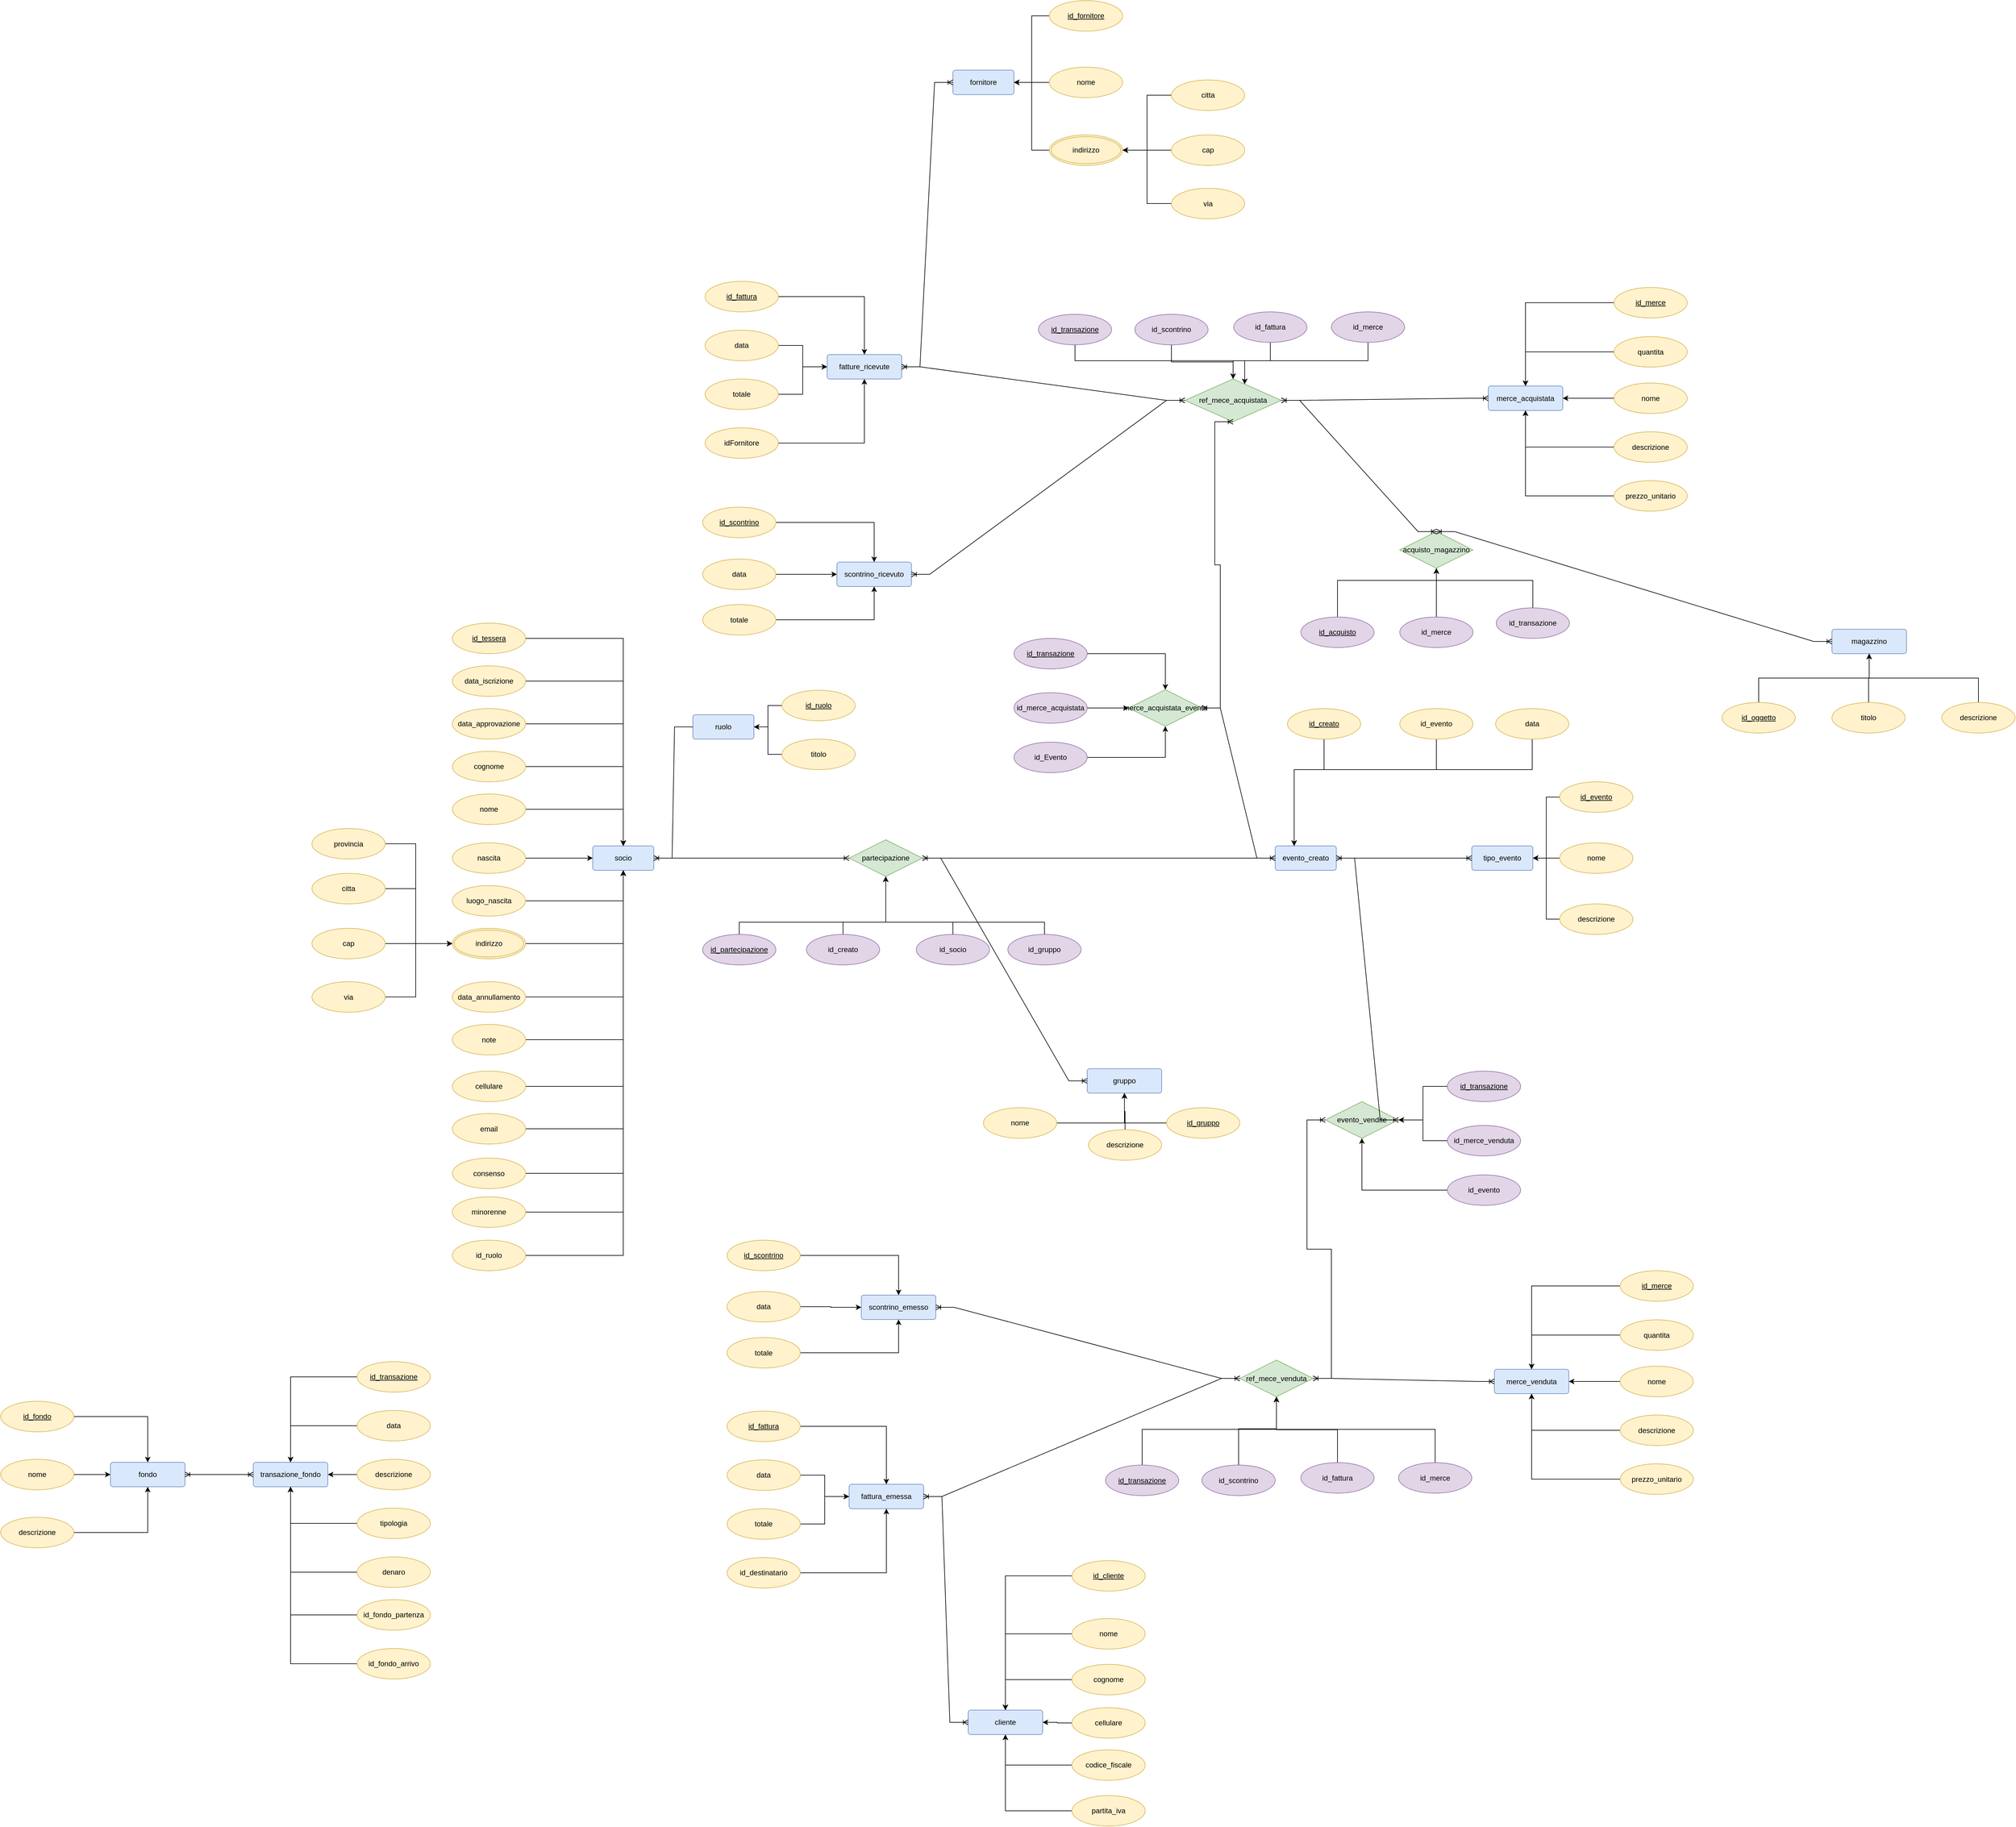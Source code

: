 <mxfile version="20.8.10" type="device" pages="3"><diagram id="Za9_oq0j6PHBWW83oSUD" name="ER - view 1"><mxGraphModel dx="2901" dy="2365" grid="1" gridSize="10" guides="1" tooltips="1" connect="1" arrows="1" fold="1" page="1" pageScale="1" pageWidth="827" pageHeight="1169" math="0" shadow="0"><root><mxCell id="0"/><mxCell id="1" parent="0"/><mxCell id="Q8FUJ_bnb7p1GdqPNIeK-1" value="socio" style="rounded=1;arcSize=10;whiteSpace=wrap;html=1;align=center;fillColor=#dae8fc;strokeColor=#6c8ebf;" parent="1" vertex="1"><mxGeometry x="250" y="555" width="100" height="40" as="geometry"/></mxCell><mxCell id="Fg4zNElha1CqhD9hCUH5-8" style="edgeStyle=orthogonalEdgeStyle;rounded=0;orthogonalLoop=1;jettySize=auto;html=1;" parent="1" source="Q8FUJ_bnb7p1GdqPNIeK-2" target="Q8FUJ_bnb7p1GdqPNIeK-1" edge="1"><mxGeometry relative="1" as="geometry"/></mxCell><mxCell id="Q8FUJ_bnb7p1GdqPNIeK-2" value="id_tessera" style="ellipse;whiteSpace=wrap;html=1;align=center;fontStyle=4;fillColor=#fff2cc;strokeColor=#d6b656;" parent="1" vertex="1"><mxGeometry x="20" y="190" width="120" height="50" as="geometry"/></mxCell><mxCell id="Fg4zNElha1CqhD9hCUH5-9" style="edgeStyle=orthogonalEdgeStyle;rounded=0;orthogonalLoop=1;jettySize=auto;html=1;" parent="1" source="Q8FUJ_bnb7p1GdqPNIeK-3" target="Q8FUJ_bnb7p1GdqPNIeK-1" edge="1"><mxGeometry relative="1" as="geometry"/></mxCell><mxCell id="Q8FUJ_bnb7p1GdqPNIeK-3" value="data_iscrizione" style="ellipse;whiteSpace=wrap;html=1;align=center;fillColor=#fff2cc;strokeColor=#d6b656;" parent="1" vertex="1"><mxGeometry x="20" y="260" width="120" height="50" as="geometry"/></mxCell><mxCell id="Fg4zNElha1CqhD9hCUH5-10" style="edgeStyle=orthogonalEdgeStyle;rounded=0;orthogonalLoop=1;jettySize=auto;html=1;" parent="1" source="Q8FUJ_bnb7p1GdqPNIeK-5" target="Q8FUJ_bnb7p1GdqPNIeK-1" edge="1"><mxGeometry relative="1" as="geometry"/></mxCell><mxCell id="Q8FUJ_bnb7p1GdqPNIeK-5" value="data_approvazione&lt;span style=&quot;color: rgba(0, 0, 0, 0); font-family: monospace; font-size: 0px; text-align: start;&quot;&gt;%3CmxGraphModel%3E%3Croot%3E%3CmxCell%20id%3D%220%22%2F%3E%3CmxCell%20id%3D%221%22%20parent%3D%220%22%2F%3E%3CmxCell%20id%3D%222%22%20value%3D%22data_iscrizione%22%20style%3D%22ellipse%3BwhiteSpace%3Dwrap%3Bhtml%3D1%3Balign%3Dcenter%3B%22%20vertex%3D%221%22%20parent%3D%221%22%3E%3CmxGeometry%20x%3D%22210%22%20y%3D%22310%22%20width%3D%22100%22%20height%3D%2240%22%20as%3D%22geometry%22%2F%3E%3C%2FmxCell%3E%3C%2Froot%3E%3C%2FmxGraphModel%3E&lt;/span&gt;" style="ellipse;whiteSpace=wrap;html=1;align=center;fillColor=#fff2cc;strokeColor=#d6b656;" parent="1" vertex="1"><mxGeometry x="20" y="330" width="120" height="50" as="geometry"/></mxCell><mxCell id="Fg4zNElha1CqhD9hCUH5-11" style="edgeStyle=orthogonalEdgeStyle;rounded=0;orthogonalLoop=1;jettySize=auto;html=1;" parent="1" source="Q8FUJ_bnb7p1GdqPNIeK-6" target="Q8FUJ_bnb7p1GdqPNIeK-1" edge="1"><mxGeometry relative="1" as="geometry"/></mxCell><mxCell id="Q8FUJ_bnb7p1GdqPNIeK-6" value="cognome" style="ellipse;whiteSpace=wrap;html=1;align=center;fillColor=#fff2cc;strokeColor=#d6b656;" parent="1" vertex="1"><mxGeometry x="20" y="400" width="120" height="50" as="geometry"/></mxCell><mxCell id="Fg4zNElha1CqhD9hCUH5-12" style="edgeStyle=orthogonalEdgeStyle;rounded=0;orthogonalLoop=1;jettySize=auto;html=1;" parent="1" source="Q8FUJ_bnb7p1GdqPNIeK-7" target="Q8FUJ_bnb7p1GdqPNIeK-1" edge="1"><mxGeometry relative="1" as="geometry"/></mxCell><mxCell id="Q8FUJ_bnb7p1GdqPNIeK-7" value="nome" style="ellipse;whiteSpace=wrap;html=1;align=center;fillColor=#fff2cc;strokeColor=#d6b656;" parent="1" vertex="1"><mxGeometry x="20" y="470" width="120" height="50" as="geometry"/></mxCell><mxCell id="Q8FUJ_bnb7p1GdqPNIeK-19" style="edgeStyle=orthogonalEdgeStyle;rounded=0;orthogonalLoop=1;jettySize=auto;html=1;entryX=0;entryY=0.5;entryDx=0;entryDy=0;" parent="1" source="Q8FUJ_bnb7p1GdqPNIeK-8" target="Q8FUJ_bnb7p1GdqPNIeK-1" edge="1"><mxGeometry relative="1" as="geometry"/></mxCell><mxCell id="Q8FUJ_bnb7p1GdqPNIeK-8" value="nascita" style="ellipse;whiteSpace=wrap;html=1;align=center;fillColor=#fff2cc;strokeColor=#d6b656;" parent="1" vertex="1"><mxGeometry x="20" y="550" width="120" height="50" as="geometry"/></mxCell><mxCell id="Fg4zNElha1CqhD9hCUH5-13" style="edgeStyle=orthogonalEdgeStyle;rounded=0;orthogonalLoop=1;jettySize=auto;html=1;" parent="1" source="Q8FUJ_bnb7p1GdqPNIeK-10" target="Q8FUJ_bnb7p1GdqPNIeK-1" edge="1"><mxGeometry relative="1" as="geometry"/></mxCell><mxCell id="Q8FUJ_bnb7p1GdqPNIeK-10" value="luogo_nascita" style="ellipse;whiteSpace=wrap;html=1;align=center;fillColor=#fff2cc;strokeColor=#d6b656;" parent="1" vertex="1"><mxGeometry x="20" y="620" width="120" height="50" as="geometry"/></mxCell><mxCell id="Fg4zNElha1CqhD9hCUH5-15" style="edgeStyle=orthogonalEdgeStyle;rounded=0;orthogonalLoop=1;jettySize=auto;html=1;" parent="1" source="Q8FUJ_bnb7p1GdqPNIeK-13" target="Q8FUJ_bnb7p1GdqPNIeK-1" edge="1"><mxGeometry relative="1" as="geometry"/></mxCell><mxCell id="Q8FUJ_bnb7p1GdqPNIeK-13" value="data_annullamento" style="ellipse;whiteSpace=wrap;html=1;align=center;fillColor=#fff2cc;strokeColor=#d6b656;" parent="1" vertex="1"><mxGeometry x="20" y="777.5" width="120" height="50" as="geometry"/></mxCell><mxCell id="Fg4zNElha1CqhD9hCUH5-17" style="edgeStyle=orthogonalEdgeStyle;rounded=0;orthogonalLoop=1;jettySize=auto;html=1;" parent="1" source="Q8FUJ_bnb7p1GdqPNIeK-14" target="Q8FUJ_bnb7p1GdqPNIeK-1" edge="1"><mxGeometry relative="1" as="geometry"/></mxCell><mxCell id="Q8FUJ_bnb7p1GdqPNIeK-14" value="note" style="ellipse;whiteSpace=wrap;html=1;align=center;fillColor=#fff2cc;strokeColor=#d6b656;" parent="1" vertex="1"><mxGeometry x="20" y="847.5" width="120" height="50" as="geometry"/></mxCell><mxCell id="Q8FUJ_bnb7p1GdqPNIeK-25" value="tipo_evento" style="rounded=1;arcSize=10;whiteSpace=wrap;html=1;align=center;fillColor=#dae8fc;strokeColor=#6c8ebf;" parent="1" vertex="1"><mxGeometry x="1690" y="555" width="100" height="40" as="geometry"/></mxCell><mxCell id="Xe67g22xRCRCuMhqxQWV-25" style="edgeStyle=orthogonalEdgeStyle;rounded=0;orthogonalLoop=1;jettySize=auto;html=1;entryX=1;entryY=0.5;entryDx=0;entryDy=0;" parent="1" source="Q8FUJ_bnb7p1GdqPNIeK-26" target="Q8FUJ_bnb7p1GdqPNIeK-25" edge="1"><mxGeometry relative="1" as="geometry"/></mxCell><mxCell id="Q8FUJ_bnb7p1GdqPNIeK-26" value="id_evento" style="ellipse;whiteSpace=wrap;html=1;align=center;fontStyle=4;fillColor=#fff2cc;strokeColor=#d6b656;" parent="1" vertex="1"><mxGeometry x="1834" y="450" width="120" height="50" as="geometry"/></mxCell><mxCell id="Xe67g22xRCRCuMhqxQWV-26" style="edgeStyle=orthogonalEdgeStyle;rounded=0;orthogonalLoop=1;jettySize=auto;html=1;entryX=1;entryY=0.5;entryDx=0;entryDy=0;" parent="1" source="Q8FUJ_bnb7p1GdqPNIeK-27" target="Q8FUJ_bnb7p1GdqPNIeK-25" edge="1"><mxGeometry relative="1" as="geometry"/></mxCell><mxCell id="Q8FUJ_bnb7p1GdqPNIeK-27" value="nome" style="ellipse;whiteSpace=wrap;html=1;align=center;fillColor=#fff2cc;strokeColor=#d6b656;" parent="1" vertex="1"><mxGeometry x="1834" y="550" width="120" height="50" as="geometry"/></mxCell><mxCell id="Xe67g22xRCRCuMhqxQWV-27" style="edgeStyle=orthogonalEdgeStyle;rounded=0;orthogonalLoop=1;jettySize=auto;html=1;entryX=1;entryY=0.5;entryDx=0;entryDy=0;" parent="1" source="Q8FUJ_bnb7p1GdqPNIeK-28" target="Q8FUJ_bnb7p1GdqPNIeK-25" edge="1"><mxGeometry relative="1" as="geometry"/></mxCell><mxCell id="Q8FUJ_bnb7p1GdqPNIeK-28" value="descrizione" style="ellipse;whiteSpace=wrap;html=1;align=center;fillColor=#fff2cc;strokeColor=#d6b656;" parent="1" vertex="1"><mxGeometry x="1834" y="650" width="120" height="50" as="geometry"/></mxCell><mxCell id="Xe67g22xRCRCuMhqxQWV-1" value="evento_creato" style="rounded=1;arcSize=10;whiteSpace=wrap;html=1;align=center;fillColor=#dae8fc;strokeColor=#6c8ebf;" parent="1" vertex="1"><mxGeometry x="1368" y="555" width="100" height="40" as="geometry"/></mxCell><mxCell id="K1GJxBuYjH2OQxPWgvqy-276" style="edgeStyle=orthogonalEdgeStyle;rounded=0;orthogonalLoop=1;jettySize=auto;html=1;" parent="1" source="Xe67g22xRCRCuMhqxQWV-2" target="Xe67g22xRCRCuMhqxQWV-1" edge="1"><mxGeometry relative="1" as="geometry"><Array as="points"><mxPoint x="1448" y="430"/><mxPoint x="1399" y="430"/></Array></mxGeometry></mxCell><mxCell id="Xe67g22xRCRCuMhqxQWV-2" value="id_creato" style="ellipse;whiteSpace=wrap;html=1;align=center;fontStyle=4;fillColor=#fff2cc;strokeColor=#d6b656;" parent="1" vertex="1"><mxGeometry x="1388" y="330" width="120" height="50" as="geometry"/></mxCell><mxCell id="K1GJxBuYjH2OQxPWgvqy-277" style="edgeStyle=orthogonalEdgeStyle;rounded=0;orthogonalLoop=1;jettySize=auto;html=1;" parent="1" source="Xe67g22xRCRCuMhqxQWV-7" target="Xe67g22xRCRCuMhqxQWV-1" edge="1"><mxGeometry relative="1" as="geometry"><Array as="points"><mxPoint x="1632" y="430"/><mxPoint x="1399" y="430"/></Array></mxGeometry></mxCell><mxCell id="Xe67g22xRCRCuMhqxQWV-7" value="id_evento" style="ellipse;whiteSpace=wrap;html=1;align=center;fillColor=#fff2cc;strokeColor=#d6b656;" parent="1" vertex="1"><mxGeometry x="1572" y="330" width="120" height="50" as="geometry"/></mxCell><mxCell id="K1GJxBuYjH2OQxPWgvqy-278" style="edgeStyle=orthogonalEdgeStyle;rounded=0;orthogonalLoop=1;jettySize=auto;html=1;" parent="1" source="Xe67g22xRCRCuMhqxQWV-8" target="Xe67g22xRCRCuMhqxQWV-1" edge="1"><mxGeometry relative="1" as="geometry"><Array as="points"><mxPoint x="1789" y="430"/><mxPoint x="1399" y="430"/></Array></mxGeometry></mxCell><mxCell id="Xe67g22xRCRCuMhqxQWV-8" value="data" style="ellipse;whiteSpace=wrap;html=1;align=center;fillColor=#fff2cc;strokeColor=#d6b656;" parent="1" vertex="1"><mxGeometry x="1729" y="330" width="120" height="50" as="geometry"/></mxCell><mxCell id="Xe67g22xRCRCuMhqxQWV-28" value="" style="edgeStyle=entityRelationEdgeStyle;fontSize=12;html=1;endArrow=ERoneToMany;startArrow=ERoneToMany;rounded=0;exitX=1;exitY=0.5;exitDx=0;exitDy=0;entryX=0;entryY=0.5;entryDx=0;entryDy=0;" parent="1" source="Xe67g22xRCRCuMhqxQWV-1" target="Q8FUJ_bnb7p1GdqPNIeK-25" edge="1"><mxGeometry width="100" height="100" relative="1" as="geometry"><mxPoint x="1399" y="642.5" as="sourcePoint"/><mxPoint x="1499" y="542.5" as="targetPoint"/></mxGeometry></mxCell><mxCell id="Xe67g22xRCRCuMhqxQWV-30" value="partecipazione" style="shape=rhombus;perimeter=rhombusPerimeter;whiteSpace=wrap;html=1;align=center;fillColor=#d5e8d4;strokeColor=#82b366;" parent="1" vertex="1"><mxGeometry x="670" y="545" width="120" height="60" as="geometry"/></mxCell><mxCell id="Xe67g22xRCRCuMhqxQWV-31" value="" style="edgeStyle=entityRelationEdgeStyle;fontSize=12;html=1;endArrow=ERoneToMany;startArrow=ERoneToMany;rounded=0;exitX=1;exitY=0.5;exitDx=0;exitDy=0;entryX=0;entryY=0.5;entryDx=0;entryDy=0;" parent="1" source="Q8FUJ_bnb7p1GdqPNIeK-1" target="Xe67g22xRCRCuMhqxQWV-30" edge="1"><mxGeometry width="100" height="100" relative="1" as="geometry"><mxPoint x="1030" y="480" as="sourcePoint"/><mxPoint x="1130" y="380" as="targetPoint"/></mxGeometry></mxCell><mxCell id="Xe67g22xRCRCuMhqxQWV-33" value="" style="edgeStyle=entityRelationEdgeStyle;fontSize=12;html=1;endArrow=ERoneToMany;startArrow=ERoneToMany;rounded=0;exitX=1;exitY=0.5;exitDx=0;exitDy=0;entryX=0;entryY=0.5;entryDx=0;entryDy=0;" parent="1" source="Xe67g22xRCRCuMhqxQWV-30" target="Xe67g22xRCRCuMhqxQWV-1" edge="1"><mxGeometry width="100" height="100" relative="1" as="geometry"><mxPoint x="1030" y="480" as="sourcePoint"/><mxPoint x="1130" y="380" as="targetPoint"/></mxGeometry></mxCell><mxCell id="wq1POLVtkeqeAeZF7T0I-7" style="edgeStyle=orthogonalEdgeStyle;rounded=0;orthogonalLoop=1;jettySize=auto;html=1;" parent="1" source="Xe67g22xRCRCuMhqxQWV-35" target="Xe67g22xRCRCuMhqxQWV-30" edge="1"><mxGeometry relative="1" as="geometry"><Array as="points"><mxPoint x="490" y="680"/><mxPoint x="730" y="680"/></Array></mxGeometry></mxCell><mxCell id="Xe67g22xRCRCuMhqxQWV-35" value="id_partecipazione" style="ellipse;whiteSpace=wrap;html=1;align=center;fontStyle=4;fillColor=#e1d5e7;strokeColor=#9673a6;" parent="1" vertex="1"><mxGeometry x="430" y="700" width="120" height="50" as="geometry"/></mxCell><mxCell id="wq1POLVtkeqeAeZF7T0I-8" style="edgeStyle=orthogonalEdgeStyle;rounded=0;orthogonalLoop=1;jettySize=auto;html=1;" parent="1" source="Xe67g22xRCRCuMhqxQWV-37" target="Xe67g22xRCRCuMhqxQWV-30" edge="1"><mxGeometry relative="1" as="geometry"><Array as="points"><mxPoint x="660" y="680"/><mxPoint x="730" y="680"/></Array></mxGeometry></mxCell><mxCell id="Xe67g22xRCRCuMhqxQWV-37" value="id_creato" style="ellipse;whiteSpace=wrap;html=1;align=center;fillColor=#e1d5e7;strokeColor=#9673a6;" parent="1" vertex="1"><mxGeometry x="600" y="700" width="120" height="50" as="geometry"/></mxCell><mxCell id="wq1POLVtkeqeAeZF7T0I-9" style="edgeStyle=orthogonalEdgeStyle;rounded=0;orthogonalLoop=1;jettySize=auto;html=1;" parent="1" source="Xe67g22xRCRCuMhqxQWV-39" target="Xe67g22xRCRCuMhqxQWV-30" edge="1"><mxGeometry relative="1" as="geometry"><Array as="points"><mxPoint x="840" y="680"/><mxPoint x="730" y="680"/></Array></mxGeometry></mxCell><mxCell id="Xe67g22xRCRCuMhqxQWV-39" value="id_socio" style="ellipse;whiteSpace=wrap;html=1;align=center;fillColor=#e1d5e7;strokeColor=#9673a6;" parent="1" vertex="1"><mxGeometry x="780" y="700" width="120" height="50" as="geometry"/></mxCell><mxCell id="lzWu4fT0oS0GV1oS5R6Z-84" value="ruolo" style="rounded=1;arcSize=10;whiteSpace=wrap;html=1;align=center;fillColor=#dae8fc;strokeColor=#6c8ebf;" parent="1" vertex="1"><mxGeometry x="414" y="340" width="100" height="40" as="geometry"/></mxCell><mxCell id="wq1POLVtkeqeAeZF7T0I-6" style="edgeStyle=orthogonalEdgeStyle;rounded=0;orthogonalLoop=1;jettySize=auto;html=1;" parent="1" source="lzWu4fT0oS0GV1oS5R6Z-90" target="lzWu4fT0oS0GV1oS5R6Z-84" edge="1"><mxGeometry relative="1" as="geometry"/></mxCell><mxCell id="lzWu4fT0oS0GV1oS5R6Z-90" value="id_ruolo" style="ellipse;whiteSpace=wrap;html=1;align=center;fontStyle=4;fillColor=#fff2cc;strokeColor=#d6b656;" parent="1" vertex="1"><mxGeometry x="560" y="300" width="120" height="50" as="geometry"/></mxCell><mxCell id="wq1POLVtkeqeAeZF7T0I-4" style="edgeStyle=orthogonalEdgeStyle;rounded=0;orthogonalLoop=1;jettySize=auto;html=1;" parent="1" source="lzWu4fT0oS0GV1oS5R6Z-93" target="lzWu4fT0oS0GV1oS5R6Z-84" edge="1"><mxGeometry relative="1" as="geometry"/></mxCell><mxCell id="lzWu4fT0oS0GV1oS5R6Z-93" value="titolo" style="ellipse;whiteSpace=wrap;html=1;align=center;fillColor=#fff2cc;strokeColor=#d6b656;" parent="1" vertex="1"><mxGeometry x="560" y="380" width="120" height="50" as="geometry"/></mxCell><mxCell id="lzWu4fT0oS0GV1oS5R6Z-109" style="edgeStyle=orthogonalEdgeStyle;rounded=0;orthogonalLoop=1;jettySize=auto;html=1;entryX=1;entryY=0.5;entryDx=0;entryDy=0;" parent="1" edge="1"><mxGeometry relative="1" as="geometry"><mxPoint x="660" y="207.5" as="targetPoint"/></mxGeometry></mxCell><mxCell id="lzWu4fT0oS0GV1oS5R6Z-110" style="edgeStyle=orthogonalEdgeStyle;rounded=0;orthogonalLoop=1;jettySize=auto;html=1;entryX=1;entryY=0.5;entryDx=0;entryDy=0;" parent="1" edge="1"><mxGeometry relative="1" as="geometry"><mxPoint x="660" y="207.5" as="targetPoint"/></mxGeometry></mxCell><mxCell id="lzWu4fT0oS0GV1oS5R6Z-111" style="edgeStyle=orthogonalEdgeStyle;rounded=0;orthogonalLoop=1;jettySize=auto;html=1;entryX=1;entryY=0.5;entryDx=0;entryDy=0;" parent="1" edge="1"><mxGeometry relative="1" as="geometry"><mxPoint x="660" y="207.5" as="targetPoint"/></mxGeometry></mxCell><mxCell id="lzWu4fT0oS0GV1oS5R6Z-157" value="fornitore" style="rounded=1;arcSize=10;whiteSpace=wrap;html=1;align=center;fillColor=#dae8fc;strokeColor=#6c8ebf;" parent="1" vertex="1"><mxGeometry x="840" y="-716" width="100" height="40" as="geometry"/></mxCell><mxCell id="lzWu4fT0oS0GV1oS5R6Z-201" style="edgeStyle=orthogonalEdgeStyle;rounded=0;orthogonalLoop=1;jettySize=auto;html=1;entryX=1;entryY=0.5;entryDx=0;entryDy=0;" parent="1" source="lzWu4fT0oS0GV1oS5R6Z-158" target="lzWu4fT0oS0GV1oS5R6Z-157" edge="1"><mxGeometry relative="1" as="geometry"/></mxCell><mxCell id="lzWu4fT0oS0GV1oS5R6Z-158" value="nome" style="ellipse;whiteSpace=wrap;html=1;align=center;fillColor=#fff2cc;strokeColor=#d6b656;" parent="1" vertex="1"><mxGeometry x="998" y="-721" width="120" height="50" as="geometry"/></mxCell><mxCell id="lzWu4fT0oS0GV1oS5R6Z-200" style="edgeStyle=orthogonalEdgeStyle;rounded=0;orthogonalLoop=1;jettySize=auto;html=1;entryX=1;entryY=0.5;entryDx=0;entryDy=0;" parent="1" source="lzWu4fT0oS0GV1oS5R6Z-159" target="lzWu4fT0oS0GV1oS5R6Z-157" edge="1"><mxGeometry relative="1" as="geometry"/></mxCell><mxCell id="lzWu4fT0oS0GV1oS5R6Z-159" value="id_fornitore" style="ellipse;whiteSpace=wrap;html=1;align=center;fontStyle=4;fillColor=#fff2cc;strokeColor=#d6b656;" parent="1" vertex="1"><mxGeometry x="998" y="-830" width="120" height="50" as="geometry"/></mxCell><mxCell id="lzWu4fT0oS0GV1oS5R6Z-202" style="edgeStyle=orthogonalEdgeStyle;rounded=0;orthogonalLoop=1;jettySize=auto;html=1;entryX=1;entryY=0.5;entryDx=0;entryDy=0;" parent="1" source="lzWu4fT0oS0GV1oS5R6Z-164" target="lzWu4fT0oS0GV1oS5R6Z-157" edge="1"><mxGeometry relative="1" as="geometry"/></mxCell><mxCell id="lzWu4fT0oS0GV1oS5R6Z-164" value="indirizzo" style="ellipse;shape=doubleEllipse;margin=3;whiteSpace=wrap;html=1;align=center;fillColor=#fff2cc;strokeColor=#d6b656;" parent="1" vertex="1"><mxGeometry x="998" y="-610" width="120" height="50" as="geometry"/></mxCell><mxCell id="lzWu4fT0oS0GV1oS5R6Z-204" style="edgeStyle=orthogonalEdgeStyle;rounded=0;orthogonalLoop=1;jettySize=auto;html=1;entryX=1;entryY=0.5;entryDx=0;entryDy=0;" parent="1" source="lzWu4fT0oS0GV1oS5R6Z-166" target="lzWu4fT0oS0GV1oS5R6Z-164" edge="1"><mxGeometry relative="1" as="geometry"/></mxCell><mxCell id="lzWu4fT0oS0GV1oS5R6Z-166" value="citta" style="ellipse;whiteSpace=wrap;html=1;align=center;fillColor=#fff2cc;strokeColor=#d6b656;" parent="1" vertex="1"><mxGeometry x="1198" y="-700" width="120" height="50" as="geometry"/></mxCell><mxCell id="lzWu4fT0oS0GV1oS5R6Z-205" style="edgeStyle=orthogonalEdgeStyle;rounded=0;orthogonalLoop=1;jettySize=auto;html=1;entryX=1;entryY=0.5;entryDx=0;entryDy=0;" parent="1" source="lzWu4fT0oS0GV1oS5R6Z-167" target="lzWu4fT0oS0GV1oS5R6Z-164" edge="1"><mxGeometry relative="1" as="geometry"/></mxCell><mxCell id="lzWu4fT0oS0GV1oS5R6Z-167" value="cap" style="ellipse;whiteSpace=wrap;html=1;align=center;fillColor=#fff2cc;strokeColor=#d6b656;" parent="1" vertex="1"><mxGeometry x="1198" y="-610" width="120" height="50" as="geometry"/></mxCell><mxCell id="lzWu4fT0oS0GV1oS5R6Z-206" style="edgeStyle=orthogonalEdgeStyle;rounded=0;orthogonalLoop=1;jettySize=auto;html=1;entryX=1;entryY=0.5;entryDx=0;entryDy=0;" parent="1" source="lzWu4fT0oS0GV1oS5R6Z-168" target="lzWu4fT0oS0GV1oS5R6Z-164" edge="1"><mxGeometry relative="1" as="geometry"/></mxCell><mxCell id="lzWu4fT0oS0GV1oS5R6Z-168" value="via" style="ellipse;whiteSpace=wrap;html=1;align=center;fillColor=#fff2cc;strokeColor=#d6b656;" parent="1" vertex="1"><mxGeometry x="1198" y="-522.5" width="120" height="50" as="geometry"/></mxCell><mxCell id="W55QGhLB-VldvyCewcIc-1" value="fondo" style="rounded=1;arcSize=10;whiteSpace=wrap;html=1;align=center;fillColor=#dae8fc;strokeColor=#6c8ebf;" parent="1" vertex="1"><mxGeometry x="-540" y="1565" width="122" height="40" as="geometry"/></mxCell><mxCell id="W55QGhLB-VldvyCewcIc-5" style="edgeStyle=orthogonalEdgeStyle;rounded=0;orthogonalLoop=1;jettySize=auto;html=1;" parent="1" source="W55QGhLB-VldvyCewcIc-2" target="W55QGhLB-VldvyCewcIc-1" edge="1"><mxGeometry relative="1" as="geometry"/></mxCell><mxCell id="W55QGhLB-VldvyCewcIc-2" value="id_fondo" style="ellipse;whiteSpace=wrap;html=1;align=center;fontStyle=4;fillColor=#fff2cc;strokeColor=#d6b656;" parent="1" vertex="1"><mxGeometry x="-720" y="1465" width="120" height="50" as="geometry"/></mxCell><mxCell id="W55QGhLB-VldvyCewcIc-6" style="edgeStyle=orthogonalEdgeStyle;rounded=0;orthogonalLoop=1;jettySize=auto;html=1;" parent="1" source="W55QGhLB-VldvyCewcIc-3" target="W55QGhLB-VldvyCewcIc-1" edge="1"><mxGeometry relative="1" as="geometry"/></mxCell><mxCell id="W55QGhLB-VldvyCewcIc-3" value="nome" style="ellipse;whiteSpace=wrap;html=1;align=center;fillColor=#fff2cc;strokeColor=#d6b656;" parent="1" vertex="1"><mxGeometry x="-720" y="1560" width="120" height="50" as="geometry"/></mxCell><mxCell id="W55QGhLB-VldvyCewcIc-7" style="edgeStyle=orthogonalEdgeStyle;rounded=0;orthogonalLoop=1;jettySize=auto;html=1;" parent="1" source="W55QGhLB-VldvyCewcIc-4" target="W55QGhLB-VldvyCewcIc-1" edge="1"><mxGeometry relative="1" as="geometry"/></mxCell><mxCell id="W55QGhLB-VldvyCewcIc-4" value="descrizione" style="ellipse;whiteSpace=wrap;html=1;align=center;fillColor=#fff2cc;strokeColor=#d6b656;" parent="1" vertex="1"><mxGeometry x="-720" y="1655" width="120" height="50" as="geometry"/></mxCell><mxCell id="W55QGhLB-VldvyCewcIc-8" value="transazione_fondo" style="rounded=1;arcSize=10;whiteSpace=wrap;html=1;align=center;fillColor=#dae8fc;strokeColor=#6c8ebf;" parent="1" vertex="1"><mxGeometry x="-306" y="1565" width="122" height="40" as="geometry"/></mxCell><mxCell id="W55QGhLB-VldvyCewcIc-15" style="edgeStyle=orthogonalEdgeStyle;rounded=0;orthogonalLoop=1;jettySize=auto;html=1;" parent="1" source="W55QGhLB-VldvyCewcIc-9" target="W55QGhLB-VldvyCewcIc-8" edge="1"><mxGeometry relative="1" as="geometry"/></mxCell><mxCell id="W55QGhLB-VldvyCewcIc-9" value="data" style="ellipse;whiteSpace=wrap;html=1;align=center;fillColor=#fff2cc;strokeColor=#d6b656;" parent="1" vertex="1"><mxGeometry x="-136" y="1480" width="120" height="50" as="geometry"/></mxCell><mxCell id="W55QGhLB-VldvyCewcIc-14" style="edgeStyle=orthogonalEdgeStyle;rounded=0;orthogonalLoop=1;jettySize=auto;html=1;" parent="1" source="W55QGhLB-VldvyCewcIc-10" target="W55QGhLB-VldvyCewcIc-8" edge="1"><mxGeometry relative="1" as="geometry"/></mxCell><mxCell id="W55QGhLB-VldvyCewcIc-10" value="id_transazione" style="ellipse;whiteSpace=wrap;html=1;align=center;fontStyle=4;fillColor=#fff2cc;strokeColor=#d6b656;" parent="1" vertex="1"><mxGeometry x="-136" y="1400" width="120" height="50" as="geometry"/></mxCell><mxCell id="W55QGhLB-VldvyCewcIc-16" style="edgeStyle=orthogonalEdgeStyle;rounded=0;orthogonalLoop=1;jettySize=auto;html=1;" parent="1" source="W55QGhLB-VldvyCewcIc-11" target="W55QGhLB-VldvyCewcIc-8" edge="1"><mxGeometry relative="1" as="geometry"/></mxCell><mxCell id="W55QGhLB-VldvyCewcIc-11" value="descrizione" style="ellipse;whiteSpace=wrap;html=1;align=center;fillColor=#fff2cc;strokeColor=#d6b656;" parent="1" vertex="1"><mxGeometry x="-136" y="1560" width="120" height="50" as="geometry"/></mxCell><mxCell id="W55QGhLB-VldvyCewcIc-17" style="edgeStyle=orthogonalEdgeStyle;rounded=0;orthogonalLoop=1;jettySize=auto;html=1;" parent="1" source="W55QGhLB-VldvyCewcIc-12" target="W55QGhLB-VldvyCewcIc-8" edge="1"><mxGeometry relative="1" as="geometry"/></mxCell><mxCell id="W55QGhLB-VldvyCewcIc-12" value="tipologia" style="ellipse;whiteSpace=wrap;html=1;align=center;fillColor=#fff2cc;strokeColor=#d6b656;" parent="1" vertex="1"><mxGeometry x="-136" y="1640" width="120" height="50" as="geometry"/></mxCell><mxCell id="W55QGhLB-VldvyCewcIc-18" style="edgeStyle=orthogonalEdgeStyle;rounded=0;orthogonalLoop=1;jettySize=auto;html=1;" parent="1" source="W55QGhLB-VldvyCewcIc-13" target="W55QGhLB-VldvyCewcIc-8" edge="1"><mxGeometry relative="1" as="geometry"/></mxCell><mxCell id="W55QGhLB-VldvyCewcIc-13" value="denaro" style="ellipse;whiteSpace=wrap;html=1;align=center;fillColor=#fff2cc;strokeColor=#d6b656;" parent="1" vertex="1"><mxGeometry x="-136" y="1720" width="120" height="50" as="geometry"/></mxCell><mxCell id="W55QGhLB-VldvyCewcIc-19" value="" style="edgeStyle=entityRelationEdgeStyle;fontSize=12;html=1;endArrow=ERoneToMany;startArrow=ERoneToMany;rounded=0;" parent="1" source="W55QGhLB-VldvyCewcIc-1" target="W55QGhLB-VldvyCewcIc-8" edge="1"><mxGeometry width="100" height="100" relative="1" as="geometry"><mxPoint x="-410" y="716" as="sourcePoint"/><mxPoint x="-350" y="145" as="targetPoint"/></mxGeometry></mxCell><mxCell id="Fg4zNElha1CqhD9hCUH5-4" style="edgeStyle=orthogonalEdgeStyle;rounded=0;orthogonalLoop=1;jettySize=auto;html=1;" parent="1" source="W55QGhLB-VldvyCewcIc-31" target="Q8FUJ_bnb7p1GdqPNIeK-1" edge="1"><mxGeometry relative="1" as="geometry"/></mxCell><mxCell id="W55QGhLB-VldvyCewcIc-31" value="cellulare" style="ellipse;whiteSpace=wrap;html=1;align=center;fillColor=#fff2cc;strokeColor=#d6b656;" parent="1" vertex="1"><mxGeometry x="20" y="924" width="120" height="50" as="geometry"/></mxCell><mxCell id="Fg4zNElha1CqhD9hCUH5-5" style="edgeStyle=orthogonalEdgeStyle;rounded=0;orthogonalLoop=1;jettySize=auto;html=1;" parent="1" source="W55QGhLB-VldvyCewcIc-32" target="Q8FUJ_bnb7p1GdqPNIeK-1" edge="1"><mxGeometry relative="1" as="geometry"/></mxCell><mxCell id="W55QGhLB-VldvyCewcIc-32" value="email" style="ellipse;whiteSpace=wrap;html=1;align=center;fillColor=#fff2cc;strokeColor=#d6b656;" parent="1" vertex="1"><mxGeometry x="20" y="993.5" width="120" height="50" as="geometry"/></mxCell><mxCell id="Fg4zNElha1CqhD9hCUH5-7" style="edgeStyle=orthogonalEdgeStyle;rounded=0;orthogonalLoop=1;jettySize=auto;html=1;" parent="1" source="Fg4zNElha1CqhD9hCUH5-6" target="Q8FUJ_bnb7p1GdqPNIeK-1" edge="1"><mxGeometry relative="1" as="geometry"/></mxCell><mxCell id="Fg4zNElha1CqhD9hCUH5-6" value="indirizzo" style="ellipse;shape=doubleEllipse;margin=3;whiteSpace=wrap;html=1;align=center;fillColor=#fff2cc;strokeColor=#d6b656;" parent="1" vertex="1"><mxGeometry x="20" y="690" width="120" height="50" as="geometry"/></mxCell><mxCell id="Fg4zNElha1CqhD9hCUH5-21" style="edgeStyle=orthogonalEdgeStyle;rounded=0;orthogonalLoop=1;jettySize=auto;html=1;" parent="1" source="Fg4zNElha1CqhD9hCUH5-18" target="Fg4zNElha1CqhD9hCUH5-6" edge="1"><mxGeometry relative="1" as="geometry"><Array as="points"><mxPoint x="-40" y="625"/><mxPoint x="-40" y="715"/></Array></mxGeometry></mxCell><mxCell id="Fg4zNElha1CqhD9hCUH5-18" value="citta" style="ellipse;whiteSpace=wrap;html=1;align=center;fillColor=#fff2cc;strokeColor=#d6b656;" parent="1" vertex="1"><mxGeometry x="-210" y="600" width="120" height="50" as="geometry"/></mxCell><mxCell id="Fg4zNElha1CqhD9hCUH5-22" style="edgeStyle=orthogonalEdgeStyle;rounded=0;orthogonalLoop=1;jettySize=auto;html=1;" parent="1" source="Fg4zNElha1CqhD9hCUH5-19" target="Fg4zNElha1CqhD9hCUH5-6" edge="1"><mxGeometry relative="1" as="geometry"/></mxCell><mxCell id="Fg4zNElha1CqhD9hCUH5-19" value="cap" style="ellipse;whiteSpace=wrap;html=1;align=center;fillColor=#fff2cc;strokeColor=#d6b656;" parent="1" vertex="1"><mxGeometry x="-210" y="690" width="120" height="50" as="geometry"/></mxCell><mxCell id="Fg4zNElha1CqhD9hCUH5-23" style="edgeStyle=orthogonalEdgeStyle;rounded=0;orthogonalLoop=1;jettySize=auto;html=1;" parent="1" source="Fg4zNElha1CqhD9hCUH5-20" target="Fg4zNElha1CqhD9hCUH5-6" edge="1"><mxGeometry relative="1" as="geometry"><Array as="points"><mxPoint x="-40" y="803"/><mxPoint x="-40" y="715"/></Array></mxGeometry></mxCell><mxCell id="Fg4zNElha1CqhD9hCUH5-20" value="via" style="ellipse;whiteSpace=wrap;html=1;align=center;fillColor=#fff2cc;strokeColor=#d6b656;" parent="1" vertex="1"><mxGeometry x="-210" y="777.5" width="120" height="50" as="geometry"/></mxCell><mxCell id="wq1POLVtkeqeAeZF7T0I-10" style="edgeStyle=orthogonalEdgeStyle;rounded=0;orthogonalLoop=1;jettySize=auto;html=1;" parent="1" source="AlpIhiHvqRAuwCg5ZBPN-4" target="Xe67g22xRCRCuMhqxQWV-30" edge="1"><mxGeometry relative="1" as="geometry"><Array as="points"><mxPoint x="990" y="680"/><mxPoint x="730" y="680"/></Array></mxGeometry></mxCell><mxCell id="AlpIhiHvqRAuwCg5ZBPN-4" value="id_gruppo" style="ellipse;whiteSpace=wrap;html=1;align=center;fillColor=#e1d5e7;strokeColor=#9673a6;" parent="1" vertex="1"><mxGeometry x="930" y="700" width="120" height="50" as="geometry"/></mxCell><mxCell id="AlpIhiHvqRAuwCg5ZBPN-7" style="edgeStyle=orthogonalEdgeStyle;rounded=0;orthogonalLoop=1;jettySize=auto;html=1;" parent="1" source="AlpIhiHvqRAuwCg5ZBPN-6" target="W55QGhLB-VldvyCewcIc-8" edge="1"><mxGeometry relative="1" as="geometry"/></mxCell><mxCell id="AlpIhiHvqRAuwCg5ZBPN-6" value="id_fondo_partenza" style="ellipse;whiteSpace=wrap;html=1;align=center;fillColor=#fff2cc;strokeColor=#d6b656;" parent="1" vertex="1"><mxGeometry x="-136" y="1790" width="120" height="50" as="geometry"/></mxCell><mxCell id="AlpIhiHvqRAuwCg5ZBPN-9" style="edgeStyle=orthogonalEdgeStyle;rounded=0;orthogonalLoop=1;jettySize=auto;html=1;" parent="1" source="AlpIhiHvqRAuwCg5ZBPN-8" target="Fg4zNElha1CqhD9hCUH5-6" edge="1"><mxGeometry relative="1" as="geometry"><Array as="points"><mxPoint x="-40" y="552"/><mxPoint x="-40" y="715"/></Array></mxGeometry></mxCell><mxCell id="AlpIhiHvqRAuwCg5ZBPN-8" value="provincia" style="ellipse;whiteSpace=wrap;html=1;align=center;fillColor=#fff2cc;strokeColor=#d6b656;" parent="1" vertex="1"><mxGeometry x="-210" y="526.5" width="120" height="50" as="geometry"/></mxCell><mxCell id="wOuQPSN8e5YgL6-Cb90r-3" style="edgeStyle=orthogonalEdgeStyle;rounded=0;orthogonalLoop=1;jettySize=auto;html=1;entryX=0.5;entryY=1;entryDx=0;entryDy=0;" parent="1" source="wOuQPSN8e5YgL6-Cb90r-1" target="Q8FUJ_bnb7p1GdqPNIeK-1" edge="1"><mxGeometry relative="1" as="geometry"/></mxCell><mxCell id="wOuQPSN8e5YgL6-Cb90r-1" value="consenso" style="ellipse;whiteSpace=wrap;html=1;align=center;fillColor=#fff2cc;strokeColor=#d6b656;" parent="1" vertex="1"><mxGeometry x="20" y="1066.5" width="120" height="50" as="geometry"/></mxCell><mxCell id="wOuQPSN8e5YgL6-Cb90r-4" style="edgeStyle=orthogonalEdgeStyle;rounded=0;orthogonalLoop=1;jettySize=auto;html=1;" parent="1" source="wOuQPSN8e5YgL6-Cb90r-2" target="Q8FUJ_bnb7p1GdqPNIeK-1" edge="1"><mxGeometry relative="1" as="geometry"/></mxCell><mxCell id="wOuQPSN8e5YgL6-Cb90r-2" value="minorenne" style="ellipse;whiteSpace=wrap;html=1;align=center;fillColor=#fff2cc;strokeColor=#d6b656;" parent="1" vertex="1"><mxGeometry x="20" y="1130" width="120" height="50" as="geometry"/></mxCell><mxCell id="wq1POLVtkeqeAeZF7T0I-2" style="edgeStyle=orthogonalEdgeStyle;rounded=0;orthogonalLoop=1;jettySize=auto;html=1;entryX=0.5;entryY=1;entryDx=0;entryDy=0;" parent="1" source="wq1POLVtkeqeAeZF7T0I-1" target="Q8FUJ_bnb7p1GdqPNIeK-1" edge="1"><mxGeometry relative="1" as="geometry"/></mxCell><mxCell id="wq1POLVtkeqeAeZF7T0I-1" value="id_ruolo" style="ellipse;whiteSpace=wrap;html=1;align=center;fillColor=#fff2cc;strokeColor=#d6b656;" parent="1" vertex="1"><mxGeometry x="20" y="1201" width="120" height="50" as="geometry"/></mxCell><mxCell id="wq1POLVtkeqeAeZF7T0I-3" value="" style="edgeStyle=entityRelationEdgeStyle;fontSize=12;html=1;endArrow=ERoneToMany;rounded=0;" parent="1" source="lzWu4fT0oS0GV1oS5R6Z-84" target="Q8FUJ_bnb7p1GdqPNIeK-1" edge="1"><mxGeometry width="100" height="100" relative="1" as="geometry"><mxPoint x="670" y="280" as="sourcePoint"/><mxPoint x="770" y="180" as="targetPoint"/></mxGeometry></mxCell><mxCell id="wq1POLVtkeqeAeZF7T0I-12" style="edgeStyle=orthogonalEdgeStyle;rounded=0;orthogonalLoop=1;jettySize=auto;html=1;" parent="1" source="wq1POLVtkeqeAeZF7T0I-11" target="W55QGhLB-VldvyCewcIc-8" edge="1"><mxGeometry relative="1" as="geometry"/></mxCell><mxCell id="wq1POLVtkeqeAeZF7T0I-11" value="id_fondo_arrivo" style="ellipse;whiteSpace=wrap;html=1;align=center;fillColor=#fff2cc;strokeColor=#d6b656;" parent="1" vertex="1"><mxGeometry x="-136" y="1870" width="120" height="50" as="geometry"/></mxCell><mxCell id="K1GJxBuYjH2OQxPWgvqy-10" value="scontrino_emesso" style="rounded=1;arcSize=10;whiteSpace=wrap;html=1;align=center;fillColor=#dae8fc;strokeColor=#6c8ebf;" parent="1" vertex="1"><mxGeometry x="690" y="1291" width="122" height="40" as="geometry"/></mxCell><mxCell id="K1GJxBuYjH2OQxPWgvqy-55" style="edgeStyle=orthogonalEdgeStyle;rounded=0;orthogonalLoop=1;jettySize=auto;html=1;" parent="1" source="K1GJxBuYjH2OQxPWgvqy-11" target="K1GJxBuYjH2OQxPWgvqy-10" edge="1"><mxGeometry relative="1" as="geometry"/></mxCell><mxCell id="K1GJxBuYjH2OQxPWgvqy-11" value="id_scontrino" style="ellipse;whiteSpace=wrap;html=1;align=center;fontStyle=4;fillColor=#fff2cc;strokeColor=#d6b656;" parent="1" vertex="1"><mxGeometry x="470" y="1201" width="120" height="50" as="geometry"/></mxCell><mxCell id="K1GJxBuYjH2OQxPWgvqy-56" style="edgeStyle=orthogonalEdgeStyle;rounded=0;orthogonalLoop=1;jettySize=auto;html=1;" parent="1" source="K1GJxBuYjH2OQxPWgvqy-12" target="K1GJxBuYjH2OQxPWgvqy-10" edge="1"><mxGeometry relative="1" as="geometry"/></mxCell><mxCell id="K1GJxBuYjH2OQxPWgvqy-12" value="data" style="ellipse;whiteSpace=wrap;html=1;align=center;fillColor=#fff2cc;strokeColor=#d6b656;" parent="1" vertex="1"><mxGeometry x="470" y="1285" width="120" height="50" as="geometry"/></mxCell><mxCell id="K1GJxBuYjH2OQxPWgvqy-57" style="edgeStyle=orthogonalEdgeStyle;rounded=0;orthogonalLoop=1;jettySize=auto;html=1;" parent="1" source="K1GJxBuYjH2OQxPWgvqy-13" target="K1GJxBuYjH2OQxPWgvqy-10" edge="1"><mxGeometry relative="1" as="geometry"/></mxCell><mxCell id="K1GJxBuYjH2OQxPWgvqy-13" value="totale" style="ellipse;whiteSpace=wrap;html=1;align=center;fillColor=#fff2cc;strokeColor=#d6b656;" parent="1" vertex="1"><mxGeometry x="470" y="1360.5" width="120" height="50" as="geometry"/></mxCell><mxCell id="K1GJxBuYjH2OQxPWgvqy-17" value="fattura_emessa" style="rounded=1;arcSize=10;whiteSpace=wrap;html=1;align=center;fillColor=#dae8fc;strokeColor=#6c8ebf;" parent="1" vertex="1"><mxGeometry x="670" y="1601" width="122" height="40" as="geometry"/></mxCell><mxCell id="K1GJxBuYjH2OQxPWgvqy-58" style="edgeStyle=orthogonalEdgeStyle;rounded=0;orthogonalLoop=1;jettySize=auto;html=1;" parent="1" source="K1GJxBuYjH2OQxPWgvqy-18" target="K1GJxBuYjH2OQxPWgvqy-17" edge="1"><mxGeometry relative="1" as="geometry"/></mxCell><mxCell id="K1GJxBuYjH2OQxPWgvqy-18" value="id_fattura" style="ellipse;whiteSpace=wrap;html=1;align=center;fontStyle=4;fillColor=#fff2cc;strokeColor=#d6b656;" parent="1" vertex="1"><mxGeometry x="470" y="1481" width="120" height="50" as="geometry"/></mxCell><mxCell id="K1GJxBuYjH2OQxPWgvqy-59" style="edgeStyle=orthogonalEdgeStyle;rounded=0;orthogonalLoop=1;jettySize=auto;html=1;" parent="1" source="K1GJxBuYjH2OQxPWgvqy-19" target="K1GJxBuYjH2OQxPWgvqy-17" edge="1"><mxGeometry relative="1" as="geometry"/></mxCell><mxCell id="K1GJxBuYjH2OQxPWgvqy-19" value="data" style="ellipse;whiteSpace=wrap;html=1;align=center;fillColor=#fff2cc;strokeColor=#d6b656;" parent="1" vertex="1"><mxGeometry x="470" y="1561" width="120" height="50" as="geometry"/></mxCell><mxCell id="K1GJxBuYjH2OQxPWgvqy-60" style="edgeStyle=orthogonalEdgeStyle;rounded=0;orthogonalLoop=1;jettySize=auto;html=1;" parent="1" source="K1GJxBuYjH2OQxPWgvqy-20" target="K1GJxBuYjH2OQxPWgvqy-17" edge="1"><mxGeometry relative="1" as="geometry"/></mxCell><mxCell id="K1GJxBuYjH2OQxPWgvqy-20" value="totale" style="ellipse;whiteSpace=wrap;html=1;align=center;fillColor=#fff2cc;strokeColor=#d6b656;" parent="1" vertex="1"><mxGeometry x="470" y="1641" width="120" height="50" as="geometry"/></mxCell><mxCell id="K1GJxBuYjH2OQxPWgvqy-61" style="edgeStyle=orthogonalEdgeStyle;rounded=0;orthogonalLoop=1;jettySize=auto;html=1;" parent="1" source="K1GJxBuYjH2OQxPWgvqy-24" target="K1GJxBuYjH2OQxPWgvqy-17" edge="1"><mxGeometry relative="1" as="geometry"/></mxCell><mxCell id="K1GJxBuYjH2OQxPWgvqy-24" value="id_destinatario" style="ellipse;whiteSpace=wrap;html=1;align=center;fillColor=#fff2cc;strokeColor=#d6b656;" parent="1" vertex="1"><mxGeometry x="470" y="1721" width="120" height="50" as="geometry"/></mxCell><mxCell id="K1GJxBuYjH2OQxPWgvqy-62" value="ref_mece_venduta" style="shape=rhombus;perimeter=rhombusPerimeter;whiteSpace=wrap;html=1;align=center;fillColor=#d5e8d4;strokeColor=#82b366;" parent="1" vertex="1"><mxGeometry x="1310" y="1397.5" width="120" height="60" as="geometry"/></mxCell><mxCell id="K1GJxBuYjH2OQxPWgvqy-272" style="edgeStyle=orthogonalEdgeStyle;rounded=0;orthogonalLoop=1;jettySize=auto;html=1;" parent="1" source="K1GJxBuYjH2OQxPWgvqy-63" target="K1GJxBuYjH2OQxPWgvqy-62" edge="1"><mxGeometry relative="1" as="geometry"><Array as="points"><mxPoint x="1150" y="1511"/><mxPoint x="1370" y="1511"/></Array></mxGeometry></mxCell><mxCell id="K1GJxBuYjH2OQxPWgvqy-63" value="id_transazione" style="ellipse;whiteSpace=wrap;html=1;align=center;fontStyle=4;fillColor=#e1d5e7;strokeColor=#9673a6;" parent="1" vertex="1"><mxGeometry x="1090" y="1569.5" width="120" height="50" as="geometry"/></mxCell><mxCell id="K1GJxBuYjH2OQxPWgvqy-273" style="edgeStyle=orthogonalEdgeStyle;rounded=0;orthogonalLoop=1;jettySize=auto;html=1;" parent="1" source="K1GJxBuYjH2OQxPWgvqy-64" target="K1GJxBuYjH2OQxPWgvqy-62" edge="1"><mxGeometry relative="1" as="geometry"><Array as="points"><mxPoint x="1308" y="1510"/><mxPoint x="1370" y="1510"/></Array></mxGeometry></mxCell><mxCell id="K1GJxBuYjH2OQxPWgvqy-64" value="id_scontrino" style="ellipse;whiteSpace=wrap;html=1;align=center;fillColor=#e1d5e7;strokeColor=#9673a6;" parent="1" vertex="1"><mxGeometry x="1248" y="1569.5" width="120" height="50" as="geometry"/></mxCell><mxCell id="K1GJxBuYjH2OQxPWgvqy-274" style="edgeStyle=orthogonalEdgeStyle;rounded=0;orthogonalLoop=1;jettySize=auto;html=1;" parent="1" source="K1GJxBuYjH2OQxPWgvqy-65" target="K1GJxBuYjH2OQxPWgvqy-62" edge="1"><mxGeometry relative="1" as="geometry"/></mxCell><mxCell id="K1GJxBuYjH2OQxPWgvqy-65" value="id_fattura" style="ellipse;whiteSpace=wrap;html=1;align=center;fillColor=#e1d5e7;strokeColor=#9673a6;" parent="1" vertex="1"><mxGeometry x="1410" y="1565.5" width="120" height="50" as="geometry"/></mxCell><mxCell id="K1GJxBuYjH2OQxPWgvqy-275" style="edgeStyle=orthogonalEdgeStyle;rounded=0;orthogonalLoop=1;jettySize=auto;html=1;" parent="1" source="K1GJxBuYjH2OQxPWgvqy-66" target="K1GJxBuYjH2OQxPWgvqy-62" edge="1"><mxGeometry relative="1" as="geometry"><Array as="points"><mxPoint x="1630" y="1511"/><mxPoint x="1370" y="1511"/></Array></mxGeometry></mxCell><mxCell id="K1GJxBuYjH2OQxPWgvqy-66" value="id_merce" style="ellipse;whiteSpace=wrap;html=1;align=center;fillColor=#e1d5e7;strokeColor=#9673a6;" parent="1" vertex="1"><mxGeometry x="1570" y="1565.5" width="120" height="50" as="geometry"/></mxCell><mxCell id="K1GJxBuYjH2OQxPWgvqy-71" value="" style="edgeStyle=entityRelationEdgeStyle;fontSize=12;html=1;endArrow=ERoneToMany;startArrow=ERoneToMany;rounded=0;" parent="1" source="K1GJxBuYjH2OQxPWgvqy-10" target="K1GJxBuYjH2OQxPWgvqy-62" edge="1"><mxGeometry width="100" height="100" relative="1" as="geometry"><mxPoint x="790.0" y="906" as="sourcePoint"/><mxPoint x="1090.0" y="906" as="targetPoint"/></mxGeometry></mxCell><mxCell id="K1GJxBuYjH2OQxPWgvqy-72" value="" style="edgeStyle=entityRelationEdgeStyle;fontSize=12;html=1;endArrow=ERoneToMany;startArrow=ERoneToMany;rounded=0;exitX=1;exitY=0.5;exitDx=0;exitDy=0;entryX=0;entryY=0.5;entryDx=0;entryDy=0;" parent="1" source="K1GJxBuYjH2OQxPWgvqy-17" target="K1GJxBuYjH2OQxPWgvqy-62" edge="1"><mxGeometry width="100" height="100" relative="1" as="geometry"><mxPoint x="822.0" y="1321.0" as="sourcePoint"/><mxPoint x="1270" y="1431" as="targetPoint"/></mxGeometry></mxCell><mxCell id="K1GJxBuYjH2OQxPWgvqy-73" value="merce_venduta" style="rounded=1;arcSize=10;whiteSpace=wrap;html=1;align=center;fillColor=#dae8fc;strokeColor=#6c8ebf;" parent="1" vertex="1"><mxGeometry x="1727" y="1412.5" width="122" height="40" as="geometry"/></mxCell><mxCell id="K1GJxBuYjH2OQxPWgvqy-81" style="edgeStyle=orthogonalEdgeStyle;rounded=0;orthogonalLoop=1;jettySize=auto;html=1;" parent="1" source="K1GJxBuYjH2OQxPWgvqy-74" target="K1GJxBuYjH2OQxPWgvqy-73" edge="1"><mxGeometry relative="1" as="geometry"/></mxCell><mxCell id="K1GJxBuYjH2OQxPWgvqy-74" value="id_merce" style="ellipse;whiteSpace=wrap;html=1;align=center;fontStyle=4;fillColor=#fff2cc;strokeColor=#d6b656;" parent="1" vertex="1"><mxGeometry x="1933" y="1251" width="120" height="50" as="geometry"/></mxCell><mxCell id="K1GJxBuYjH2OQxPWgvqy-82" style="edgeStyle=orthogonalEdgeStyle;rounded=0;orthogonalLoop=1;jettySize=auto;html=1;" parent="1" source="K1GJxBuYjH2OQxPWgvqy-75" target="K1GJxBuYjH2OQxPWgvqy-73" edge="1"><mxGeometry relative="1" as="geometry"/></mxCell><mxCell id="K1GJxBuYjH2OQxPWgvqy-75" value="quantita" style="ellipse;whiteSpace=wrap;html=1;align=center;fillColor=#fff2cc;strokeColor=#d6b656;" parent="1" vertex="1"><mxGeometry x="1933" y="1331.5" width="120" height="50" as="geometry"/></mxCell><mxCell id="K1GJxBuYjH2OQxPWgvqy-83" style="edgeStyle=orthogonalEdgeStyle;rounded=0;orthogonalLoop=1;jettySize=auto;html=1;" parent="1" source="K1GJxBuYjH2OQxPWgvqy-76" target="K1GJxBuYjH2OQxPWgvqy-73" edge="1"><mxGeometry relative="1" as="geometry"/></mxCell><mxCell id="K1GJxBuYjH2OQxPWgvqy-76" value="nome" style="ellipse;whiteSpace=wrap;html=1;align=center;fillColor=#fff2cc;strokeColor=#d6b656;" parent="1" vertex="1"><mxGeometry x="1933" y="1407.5" width="120" height="50" as="geometry"/></mxCell><mxCell id="K1GJxBuYjH2OQxPWgvqy-84" style="edgeStyle=orthogonalEdgeStyle;rounded=0;orthogonalLoop=1;jettySize=auto;html=1;" parent="1" source="K1GJxBuYjH2OQxPWgvqy-77" target="K1GJxBuYjH2OQxPWgvqy-73" edge="1"><mxGeometry relative="1" as="geometry"/></mxCell><mxCell id="K1GJxBuYjH2OQxPWgvqy-77" value="descrizione" style="ellipse;whiteSpace=wrap;html=1;align=center;fillColor=#fff2cc;strokeColor=#d6b656;" parent="1" vertex="1"><mxGeometry x="1933" y="1487.5" width="120" height="50" as="geometry"/></mxCell><mxCell id="K1GJxBuYjH2OQxPWgvqy-85" style="edgeStyle=orthogonalEdgeStyle;rounded=0;orthogonalLoop=1;jettySize=auto;html=1;" parent="1" source="K1GJxBuYjH2OQxPWgvqy-78" target="K1GJxBuYjH2OQxPWgvqy-73" edge="1"><mxGeometry relative="1" as="geometry"/></mxCell><mxCell id="K1GJxBuYjH2OQxPWgvqy-78" value="prezzo_unitario" style="ellipse;whiteSpace=wrap;html=1;align=center;fillColor=#fff2cc;strokeColor=#d6b656;" parent="1" vertex="1"><mxGeometry x="1933" y="1567.5" width="120" height="50" as="geometry"/></mxCell><mxCell id="K1GJxBuYjH2OQxPWgvqy-90" value="" style="edgeStyle=entityRelationEdgeStyle;fontSize=12;html=1;endArrow=ERoneToMany;startArrow=ERoneToMany;rounded=0;entryX=1;entryY=0.5;entryDx=0;entryDy=0;" parent="1" source="K1GJxBuYjH2OQxPWgvqy-73" target="K1GJxBuYjH2OQxPWgvqy-62" edge="1"><mxGeometry width="100" height="100" relative="1" as="geometry"><mxPoint x="802.0" y="1631" as="sourcePoint"/><mxPoint x="1280.0" y="1441.0" as="targetPoint"/></mxGeometry></mxCell><mxCell id="K1GJxBuYjH2OQxPWgvqy-91" value="cliente" style="rounded=1;arcSize=10;whiteSpace=wrap;html=1;align=center;fillColor=#dae8fc;strokeColor=#6c8ebf;" parent="1" vertex="1"><mxGeometry x="865" y="1971" width="122" height="40" as="geometry"/></mxCell><mxCell id="K1GJxBuYjH2OQxPWgvqy-93" style="edgeStyle=orthogonalEdgeStyle;rounded=0;orthogonalLoop=1;jettySize=auto;html=1;" parent="1" source="K1GJxBuYjH2OQxPWgvqy-92" target="K1GJxBuYjH2OQxPWgvqy-91" edge="1"><mxGeometry relative="1" as="geometry"/></mxCell><mxCell id="K1GJxBuYjH2OQxPWgvqy-92" value="id_cliente" style="ellipse;whiteSpace=wrap;html=1;align=center;fontStyle=4;fillColor=#fff2cc;strokeColor=#d6b656;" parent="1" vertex="1"><mxGeometry x="1035" y="1726" width="120" height="50" as="geometry"/></mxCell><mxCell id="K1GJxBuYjH2OQxPWgvqy-99" style="edgeStyle=orthogonalEdgeStyle;rounded=0;orthogonalLoop=1;jettySize=auto;html=1;" parent="1" source="K1GJxBuYjH2OQxPWgvqy-94" target="K1GJxBuYjH2OQxPWgvqy-91" edge="1"><mxGeometry relative="1" as="geometry"/></mxCell><mxCell id="K1GJxBuYjH2OQxPWgvqy-94" value="nome" style="ellipse;whiteSpace=wrap;html=1;align=center;fillColor=#fff2cc;strokeColor=#d6b656;" parent="1" vertex="1"><mxGeometry x="1035" y="1821" width="120" height="50" as="geometry"/></mxCell><mxCell id="K1GJxBuYjH2OQxPWgvqy-100" style="edgeStyle=orthogonalEdgeStyle;rounded=0;orthogonalLoop=1;jettySize=auto;html=1;" parent="1" source="K1GJxBuYjH2OQxPWgvqy-95" target="K1GJxBuYjH2OQxPWgvqy-91" edge="1"><mxGeometry relative="1" as="geometry"/></mxCell><mxCell id="K1GJxBuYjH2OQxPWgvqy-95" value="cognome" style="ellipse;whiteSpace=wrap;html=1;align=center;fillColor=#fff2cc;strokeColor=#d6b656;" parent="1" vertex="1"><mxGeometry x="1035" y="1896" width="120" height="50" as="geometry"/></mxCell><mxCell id="K1GJxBuYjH2OQxPWgvqy-101" style="edgeStyle=orthogonalEdgeStyle;rounded=0;orthogonalLoop=1;jettySize=auto;html=1;" parent="1" source="K1GJxBuYjH2OQxPWgvqy-96" target="K1GJxBuYjH2OQxPWgvqy-91" edge="1"><mxGeometry relative="1" as="geometry"/></mxCell><mxCell id="K1GJxBuYjH2OQxPWgvqy-96" value="cellulare" style="ellipse;whiteSpace=wrap;html=1;align=center;fillColor=#fff2cc;strokeColor=#d6b656;" parent="1" vertex="1"><mxGeometry x="1035" y="1967" width="120" height="50" as="geometry"/></mxCell><mxCell id="K1GJxBuYjH2OQxPWgvqy-102" style="edgeStyle=orthogonalEdgeStyle;rounded=0;orthogonalLoop=1;jettySize=auto;html=1;" parent="1" source="K1GJxBuYjH2OQxPWgvqy-97" target="K1GJxBuYjH2OQxPWgvqy-91" edge="1"><mxGeometry relative="1" as="geometry"/></mxCell><mxCell id="K1GJxBuYjH2OQxPWgvqy-97" value="codice_fiscale" style="ellipse;whiteSpace=wrap;html=1;align=center;fillColor=#fff2cc;strokeColor=#d6b656;" parent="1" vertex="1"><mxGeometry x="1035" y="2036" width="120" height="50" as="geometry"/></mxCell><mxCell id="K1GJxBuYjH2OQxPWgvqy-103" style="edgeStyle=orthogonalEdgeStyle;rounded=0;orthogonalLoop=1;jettySize=auto;html=1;" parent="1" source="K1GJxBuYjH2OQxPWgvqy-98" target="K1GJxBuYjH2OQxPWgvqy-91" edge="1"><mxGeometry relative="1" as="geometry"/></mxCell><mxCell id="K1GJxBuYjH2OQxPWgvqy-98" value="partita_iva" style="ellipse;whiteSpace=wrap;html=1;align=center;fillColor=#fff2cc;strokeColor=#d6b656;" parent="1" vertex="1"><mxGeometry x="1035" y="2111" width="120" height="50" as="geometry"/></mxCell><mxCell id="K1GJxBuYjH2OQxPWgvqy-104" value="" style="edgeStyle=entityRelationEdgeStyle;fontSize=12;html=1;endArrow=ERoneToMany;startArrow=ERoneToMany;rounded=0;" parent="1" source="K1GJxBuYjH2OQxPWgvqy-17" target="K1GJxBuYjH2OQxPWgvqy-91" edge="1"><mxGeometry width="100" height="100" relative="1" as="geometry"><mxPoint x="802.0" y="1631" as="sourcePoint"/><mxPoint x="1280.0" y="1441.0" as="targetPoint"/></mxGeometry></mxCell><mxCell id="K1GJxBuYjH2OQxPWgvqy-211" value="scontrino_ricevuto" style="rounded=1;arcSize=10;whiteSpace=wrap;html=1;align=center;fillColor=#dae8fc;strokeColor=#6c8ebf;" parent="1" vertex="1"><mxGeometry x="650" y="90" width="122" height="40" as="geometry"/></mxCell><mxCell id="K1GJxBuYjH2OQxPWgvqy-212" style="edgeStyle=orthogonalEdgeStyle;rounded=0;orthogonalLoop=1;jettySize=auto;html=1;" parent="1" source="K1GJxBuYjH2OQxPWgvqy-213" target="K1GJxBuYjH2OQxPWgvqy-211" edge="1"><mxGeometry relative="1" as="geometry"/></mxCell><mxCell id="K1GJxBuYjH2OQxPWgvqy-213" value="id_scontrino" style="ellipse;whiteSpace=wrap;html=1;align=center;fontStyle=4;fillColor=#fff2cc;strokeColor=#d6b656;" parent="1" vertex="1"><mxGeometry x="430" width="120" height="50" as="geometry"/></mxCell><mxCell id="K1GJxBuYjH2OQxPWgvqy-214" style="edgeStyle=orthogonalEdgeStyle;rounded=0;orthogonalLoop=1;jettySize=auto;html=1;" parent="1" source="K1GJxBuYjH2OQxPWgvqy-215" target="K1GJxBuYjH2OQxPWgvqy-211" edge="1"><mxGeometry relative="1" as="geometry"/></mxCell><mxCell id="K1GJxBuYjH2OQxPWgvqy-215" value="data" style="ellipse;whiteSpace=wrap;html=1;align=center;fillColor=#fff2cc;strokeColor=#d6b656;" parent="1" vertex="1"><mxGeometry x="430" y="85" width="120" height="50" as="geometry"/></mxCell><mxCell id="K1GJxBuYjH2OQxPWgvqy-216" style="edgeStyle=orthogonalEdgeStyle;rounded=0;orthogonalLoop=1;jettySize=auto;html=1;" parent="1" source="K1GJxBuYjH2OQxPWgvqy-217" target="K1GJxBuYjH2OQxPWgvqy-211" edge="1"><mxGeometry relative="1" as="geometry"/></mxCell><mxCell id="K1GJxBuYjH2OQxPWgvqy-217" value="totale" style="ellipse;whiteSpace=wrap;html=1;align=center;fillColor=#fff2cc;strokeColor=#d6b656;" parent="1" vertex="1"><mxGeometry x="430" y="159.5" width="120" height="50" as="geometry"/></mxCell><mxCell id="K1GJxBuYjH2OQxPWgvqy-218" value="fatture_ricevute" style="rounded=1;arcSize=10;whiteSpace=wrap;html=1;align=center;fillColor=#dae8fc;strokeColor=#6c8ebf;" parent="1" vertex="1"><mxGeometry x="634" y="-250" width="122" height="40" as="geometry"/></mxCell><mxCell id="K1GJxBuYjH2OQxPWgvqy-219" style="edgeStyle=orthogonalEdgeStyle;rounded=0;orthogonalLoop=1;jettySize=auto;html=1;" parent="1" source="K1GJxBuYjH2OQxPWgvqy-220" target="K1GJxBuYjH2OQxPWgvqy-218" edge="1"><mxGeometry relative="1" as="geometry"/></mxCell><mxCell id="K1GJxBuYjH2OQxPWgvqy-220" value="id_fattura" style="ellipse;whiteSpace=wrap;html=1;align=center;fontStyle=4;fillColor=#fff2cc;strokeColor=#d6b656;" parent="1" vertex="1"><mxGeometry x="434" y="-370" width="120" height="50" as="geometry"/></mxCell><mxCell id="K1GJxBuYjH2OQxPWgvqy-221" style="edgeStyle=orthogonalEdgeStyle;rounded=0;orthogonalLoop=1;jettySize=auto;html=1;" parent="1" source="K1GJxBuYjH2OQxPWgvqy-222" target="K1GJxBuYjH2OQxPWgvqy-218" edge="1"><mxGeometry relative="1" as="geometry"/></mxCell><mxCell id="K1GJxBuYjH2OQxPWgvqy-222" value="data" style="ellipse;whiteSpace=wrap;html=1;align=center;fillColor=#fff2cc;strokeColor=#d6b656;" parent="1" vertex="1"><mxGeometry x="434" y="-290" width="120" height="50" as="geometry"/></mxCell><mxCell id="K1GJxBuYjH2OQxPWgvqy-223" style="edgeStyle=orthogonalEdgeStyle;rounded=0;orthogonalLoop=1;jettySize=auto;html=1;" parent="1" source="K1GJxBuYjH2OQxPWgvqy-224" target="K1GJxBuYjH2OQxPWgvqy-218" edge="1"><mxGeometry relative="1" as="geometry"/></mxCell><mxCell id="K1GJxBuYjH2OQxPWgvqy-224" value="totale" style="ellipse;whiteSpace=wrap;html=1;align=center;fillColor=#fff2cc;strokeColor=#d6b656;" parent="1" vertex="1"><mxGeometry x="434" y="-210" width="120" height="50" as="geometry"/></mxCell><mxCell id="K1GJxBuYjH2OQxPWgvqy-225" style="edgeStyle=orthogonalEdgeStyle;rounded=0;orthogonalLoop=1;jettySize=auto;html=1;" parent="1" source="K1GJxBuYjH2OQxPWgvqy-226" target="K1GJxBuYjH2OQxPWgvqy-218" edge="1"><mxGeometry relative="1" as="geometry"/></mxCell><mxCell id="K1GJxBuYjH2OQxPWgvqy-226" value="idFornitore" style="ellipse;whiteSpace=wrap;html=1;align=center;fillColor=#fff2cc;strokeColor=#d6b656;" parent="1" vertex="1"><mxGeometry x="434" y="-130" width="120" height="50" as="geometry"/></mxCell><mxCell id="K1GJxBuYjH2OQxPWgvqy-227" value="ref_mece_acquistata" style="shape=rhombus;perimeter=rhombusPerimeter;whiteSpace=wrap;html=1;align=center;fillColor=#d5e8d4;strokeColor=#82b366;" parent="1" vertex="1"><mxGeometry x="1220" y="-210" width="158" height="70" as="geometry"/></mxCell><mxCell id="K1GJxBuYjH2OQxPWgvqy-228" style="edgeStyle=orthogonalEdgeStyle;rounded=0;orthogonalLoop=1;jettySize=auto;html=1;" parent="1" source="K1GJxBuYjH2OQxPWgvqy-229" target="K1GJxBuYjH2OQxPWgvqy-227" edge="1"><mxGeometry relative="1" as="geometry"><Array as="points"><mxPoint x="1040" y="-240"/><mxPoint x="1318" y="-240"/></Array></mxGeometry></mxCell><mxCell id="K1GJxBuYjH2OQxPWgvqy-229" value="id_transazione" style="ellipse;whiteSpace=wrap;html=1;align=center;fontStyle=4;fillColor=#e1d5e7;strokeColor=#9673a6;" parent="1" vertex="1"><mxGeometry x="980" y="-316" width="120" height="50" as="geometry"/></mxCell><mxCell id="K1GJxBuYjH2OQxPWgvqy-230" style="edgeStyle=orthogonalEdgeStyle;rounded=0;orthogonalLoop=1;jettySize=auto;html=1;" parent="1" source="K1GJxBuYjH2OQxPWgvqy-231" target="K1GJxBuYjH2OQxPWgvqy-227" edge="1"><mxGeometry relative="1" as="geometry"/></mxCell><mxCell id="K1GJxBuYjH2OQxPWgvqy-231" value="id_scontrino" style="ellipse;whiteSpace=wrap;html=1;align=center;fillColor=#e1d5e7;strokeColor=#9673a6;" parent="1" vertex="1"><mxGeometry x="1138" y="-316" width="120" height="50" as="geometry"/></mxCell><mxCell id="K1GJxBuYjH2OQxPWgvqy-232" style="edgeStyle=orthogonalEdgeStyle;rounded=0;orthogonalLoop=1;jettySize=auto;html=1;" parent="1" source="K1GJxBuYjH2OQxPWgvqy-233" target="K1GJxBuYjH2OQxPWgvqy-227" edge="1"><mxGeometry relative="1" as="geometry"/></mxCell><mxCell id="K1GJxBuYjH2OQxPWgvqy-233" value="id_fattura" style="ellipse;whiteSpace=wrap;html=1;align=center;fillColor=#e1d5e7;strokeColor=#9673a6;" parent="1" vertex="1"><mxGeometry x="1300" y="-320" width="120" height="50" as="geometry"/></mxCell><mxCell id="K1GJxBuYjH2OQxPWgvqy-234" style="edgeStyle=orthogonalEdgeStyle;rounded=0;orthogonalLoop=1;jettySize=auto;html=1;" parent="1" source="K1GJxBuYjH2OQxPWgvqy-235" target="K1GJxBuYjH2OQxPWgvqy-227" edge="1"><mxGeometry relative="1" as="geometry"><Array as="points"><mxPoint x="1520" y="-240"/><mxPoint x="1318" y="-240"/></Array></mxGeometry></mxCell><mxCell id="K1GJxBuYjH2OQxPWgvqy-235" value="id_merce" style="ellipse;whiteSpace=wrap;html=1;align=center;fillColor=#e1d5e7;strokeColor=#9673a6;" parent="1" vertex="1"><mxGeometry x="1460" y="-320" width="120" height="50" as="geometry"/></mxCell><mxCell id="K1GJxBuYjH2OQxPWgvqy-236" value="" style="edgeStyle=entityRelationEdgeStyle;fontSize=12;html=1;endArrow=ERoneToMany;startArrow=ERoneToMany;rounded=0;" parent="1" source="K1GJxBuYjH2OQxPWgvqy-211" target="K1GJxBuYjH2OQxPWgvqy-227" edge="1"><mxGeometry width="100" height="100" relative="1" as="geometry"><mxPoint x="780.0" y="-705" as="sourcePoint"/><mxPoint x="1080.0" y="-705" as="targetPoint"/></mxGeometry></mxCell><mxCell id="K1GJxBuYjH2OQxPWgvqy-237" value="" style="edgeStyle=entityRelationEdgeStyle;fontSize=12;html=1;endArrow=ERoneToMany;startArrow=ERoneToMany;rounded=0;exitX=1;exitY=0.5;exitDx=0;exitDy=0;entryX=0;entryY=0.5;entryDx=0;entryDy=0;" parent="1" source="K1GJxBuYjH2OQxPWgvqy-218" edge="1" target="K1GJxBuYjH2OQxPWgvqy-227"><mxGeometry width="100" height="100" relative="1" as="geometry"><mxPoint x="812.0" y="-290.0" as="sourcePoint"/><mxPoint x="1260" y="-180" as="targetPoint"/></mxGeometry></mxCell><mxCell id="K1GJxBuYjH2OQxPWgvqy-238" value="merce_acquistata" style="rounded=1;arcSize=10;whiteSpace=wrap;html=1;align=center;fillColor=#dae8fc;strokeColor=#6c8ebf;" parent="1" vertex="1"><mxGeometry x="1717" y="-198.5" width="122" height="40" as="geometry"/></mxCell><mxCell id="K1GJxBuYjH2OQxPWgvqy-239" style="edgeStyle=orthogonalEdgeStyle;rounded=0;orthogonalLoop=1;jettySize=auto;html=1;" parent="1" source="K1GJxBuYjH2OQxPWgvqy-240" target="K1GJxBuYjH2OQxPWgvqy-238" edge="1"><mxGeometry relative="1" as="geometry"/></mxCell><mxCell id="K1GJxBuYjH2OQxPWgvqy-240" value="id_merce" style="ellipse;whiteSpace=wrap;html=1;align=center;fontStyle=4;fillColor=#fff2cc;strokeColor=#d6b656;" parent="1" vertex="1"><mxGeometry x="1923" y="-360" width="120" height="50" as="geometry"/></mxCell><mxCell id="K1GJxBuYjH2OQxPWgvqy-241" style="edgeStyle=orthogonalEdgeStyle;rounded=0;orthogonalLoop=1;jettySize=auto;html=1;" parent="1" source="K1GJxBuYjH2OQxPWgvqy-242" target="K1GJxBuYjH2OQxPWgvqy-238" edge="1"><mxGeometry relative="1" as="geometry"/></mxCell><mxCell id="K1GJxBuYjH2OQxPWgvqy-242" value="quantita" style="ellipse;whiteSpace=wrap;html=1;align=center;fillColor=#fff2cc;strokeColor=#d6b656;" parent="1" vertex="1"><mxGeometry x="1923" y="-279.5" width="120" height="50" as="geometry"/></mxCell><mxCell id="K1GJxBuYjH2OQxPWgvqy-243" style="edgeStyle=orthogonalEdgeStyle;rounded=0;orthogonalLoop=1;jettySize=auto;html=1;" parent="1" source="K1GJxBuYjH2OQxPWgvqy-244" target="K1GJxBuYjH2OQxPWgvqy-238" edge="1"><mxGeometry relative="1" as="geometry"/></mxCell><mxCell id="K1GJxBuYjH2OQxPWgvqy-244" value="nome" style="ellipse;whiteSpace=wrap;html=1;align=center;fillColor=#fff2cc;strokeColor=#d6b656;" parent="1" vertex="1"><mxGeometry x="1923" y="-203.5" width="120" height="50" as="geometry"/></mxCell><mxCell id="K1GJxBuYjH2OQxPWgvqy-245" style="edgeStyle=orthogonalEdgeStyle;rounded=0;orthogonalLoop=1;jettySize=auto;html=1;" parent="1" source="K1GJxBuYjH2OQxPWgvqy-246" target="K1GJxBuYjH2OQxPWgvqy-238" edge="1"><mxGeometry relative="1" as="geometry"/></mxCell><mxCell id="K1GJxBuYjH2OQxPWgvqy-246" value="descrizione" style="ellipse;whiteSpace=wrap;html=1;align=center;fillColor=#fff2cc;strokeColor=#d6b656;" parent="1" vertex="1"><mxGeometry x="1923" y="-123.5" width="120" height="50" as="geometry"/></mxCell><mxCell id="K1GJxBuYjH2OQxPWgvqy-247" style="edgeStyle=orthogonalEdgeStyle;rounded=0;orthogonalLoop=1;jettySize=auto;html=1;" parent="1" source="K1GJxBuYjH2OQxPWgvqy-248" target="K1GJxBuYjH2OQxPWgvqy-238" edge="1"><mxGeometry relative="1" as="geometry"/></mxCell><mxCell id="K1GJxBuYjH2OQxPWgvqy-248" value="prezzo_unitario" style="ellipse;whiteSpace=wrap;html=1;align=center;fillColor=#fff2cc;strokeColor=#d6b656;" parent="1" vertex="1"><mxGeometry x="1923" y="-43.5" width="120" height="50" as="geometry"/></mxCell><mxCell id="K1GJxBuYjH2OQxPWgvqy-249" value="" style="edgeStyle=entityRelationEdgeStyle;fontSize=12;html=1;endArrow=ERoneToMany;startArrow=ERoneToMany;rounded=0;entryX=1;entryY=0.5;entryDx=0;entryDy=0;" parent="1" source="K1GJxBuYjH2OQxPWgvqy-238" target="K1GJxBuYjH2OQxPWgvqy-227" edge="1"><mxGeometry width="100" height="100" relative="1" as="geometry"><mxPoint x="792.0" y="20" as="sourcePoint"/><mxPoint x="1270.0" y="-170.0" as="targetPoint"/></mxGeometry></mxCell><mxCell id="K1GJxBuYjH2OQxPWgvqy-263" value="" style="edgeStyle=entityRelationEdgeStyle;fontSize=12;html=1;endArrow=ERoneToMany;startArrow=ERoneToMany;rounded=0;" parent="1" source="K1GJxBuYjH2OQxPWgvqy-218" target="lzWu4fT0oS0GV1oS5R6Z-157" edge="1"><mxGeometry width="100" height="100" relative="1" as="geometry"><mxPoint x="792.0" y="20" as="sourcePoint"/><mxPoint x="1110" y="155" as="targetPoint"/></mxGeometry></mxCell><mxCell id="K1GJxBuYjH2OQxPWgvqy-271" value="evento_vendite" style="shape=rhombus;perimeter=rhombusPerimeter;whiteSpace=wrap;html=1;align=center;fillColor=#d5e8d4;strokeColor=#82b366;" parent="1" vertex="1"><mxGeometry x="1450" y="974" width="120" height="60" as="geometry"/></mxCell><mxCell id="K1GJxBuYjH2OQxPWgvqy-282" style="edgeStyle=orthogonalEdgeStyle;rounded=0;orthogonalLoop=1;jettySize=auto;html=1;" parent="1" source="K1GJxBuYjH2OQxPWgvqy-279" target="K1GJxBuYjH2OQxPWgvqy-271" edge="1"><mxGeometry relative="1" as="geometry"/></mxCell><mxCell id="K1GJxBuYjH2OQxPWgvqy-279" value="id_transazione" style="ellipse;whiteSpace=wrap;html=1;align=center;fontStyle=4;fillColor=#e1d5e7;strokeColor=#9673a6;" parent="1" vertex="1"><mxGeometry x="1650" y="924" width="120" height="50" as="geometry"/></mxCell><mxCell id="K1GJxBuYjH2OQxPWgvqy-283" style="edgeStyle=orthogonalEdgeStyle;rounded=0;orthogonalLoop=1;jettySize=auto;html=1;" parent="1" source="K1GJxBuYjH2OQxPWgvqy-280" target="K1GJxBuYjH2OQxPWgvqy-271" edge="1"><mxGeometry relative="1" as="geometry"/></mxCell><mxCell id="K1GJxBuYjH2OQxPWgvqy-280" value="id_merce_venduta" style="ellipse;whiteSpace=wrap;html=1;align=center;fillColor=#e1d5e7;strokeColor=#9673a6;" parent="1" vertex="1"><mxGeometry x="1650" y="1013" width="120" height="50" as="geometry"/></mxCell><mxCell id="K1GJxBuYjH2OQxPWgvqy-284" style="edgeStyle=orthogonalEdgeStyle;rounded=0;orthogonalLoop=1;jettySize=auto;html=1;" parent="1" source="K1GJxBuYjH2OQxPWgvqy-281" target="K1GJxBuYjH2OQxPWgvqy-271" edge="1"><mxGeometry relative="1" as="geometry"/></mxCell><mxCell id="K1GJxBuYjH2OQxPWgvqy-281" value="id_evento" style="ellipse;whiteSpace=wrap;html=1;align=center;fillColor=#e1d5e7;strokeColor=#9673a6;" parent="1" vertex="1"><mxGeometry x="1650" y="1094" width="120" height="50" as="geometry"/></mxCell><mxCell id="K1GJxBuYjH2OQxPWgvqy-285" value="" style="edgeStyle=entityRelationEdgeStyle;fontSize=12;html=1;endArrow=ERoneToMany;startArrow=ERoneToMany;rounded=0;" parent="1" source="K1GJxBuYjH2OQxPWgvqy-271" target="K1GJxBuYjH2OQxPWgvqy-62" edge="1"><mxGeometry width="100" height="100" relative="1" as="geometry"><mxPoint x="822" y="1321.0" as="sourcePoint"/><mxPoint x="1320" y="1437.5" as="targetPoint"/></mxGeometry></mxCell><mxCell id="K1GJxBuYjH2OQxPWgvqy-286" value="" style="edgeStyle=entityRelationEdgeStyle;fontSize=12;html=1;endArrow=ERoneToMany;startArrow=ERoneToMany;rounded=0;exitX=1;exitY=0.5;exitDx=0;exitDy=0;" parent="1" source="K1GJxBuYjH2OQxPWgvqy-271" target="Xe67g22xRCRCuMhqxQWV-1" edge="1"><mxGeometry width="100" height="100" relative="1" as="geometry"><mxPoint x="1378" y="1014" as="sourcePoint"/><mxPoint x="1480" y="940" as="targetPoint"/></mxGeometry></mxCell><mxCell id="K1GJxBuYjH2OQxPWgvqy-287" value="merce_acquistata_evento" style="shape=rhombus;perimeter=rhombusPerimeter;whiteSpace=wrap;html=1;align=center;fillColor=#d5e8d4;strokeColor=#82b366;" parent="1" vertex="1"><mxGeometry x="1128" y="299" width="120" height="60" as="geometry"/></mxCell><mxCell id="K1GJxBuYjH2OQxPWgvqy-288" style="edgeStyle=orthogonalEdgeStyle;rounded=0;orthogonalLoop=1;jettySize=auto;html=1;" parent="1" source="K1GJxBuYjH2OQxPWgvqy-289" target="K1GJxBuYjH2OQxPWgvqy-287" edge="1"><mxGeometry relative="1" as="geometry"/></mxCell><mxCell id="K1GJxBuYjH2OQxPWgvqy-289" value="id_transazione" style="ellipse;whiteSpace=wrap;html=1;align=center;fontStyle=4;fillColor=#e1d5e7;strokeColor=#9673a6;" parent="1" vertex="1"><mxGeometry x="940" y="215" width="120" height="50" as="geometry"/></mxCell><mxCell id="K1GJxBuYjH2OQxPWgvqy-290" style="edgeStyle=orthogonalEdgeStyle;rounded=0;orthogonalLoop=1;jettySize=auto;html=1;" parent="1" source="K1GJxBuYjH2OQxPWgvqy-291" target="K1GJxBuYjH2OQxPWgvqy-287" edge="1"><mxGeometry relative="1" as="geometry"/></mxCell><mxCell id="K1GJxBuYjH2OQxPWgvqy-291" value="id_merce_acquistata" style="ellipse;whiteSpace=wrap;html=1;align=center;fillColor=#e1d5e7;strokeColor=#9673a6;" parent="1" vertex="1"><mxGeometry x="940" y="304" width="120" height="50" as="geometry"/></mxCell><mxCell id="K1GJxBuYjH2OQxPWgvqy-292" style="edgeStyle=orthogonalEdgeStyle;rounded=0;orthogonalLoop=1;jettySize=auto;html=1;" parent="1" source="K1GJxBuYjH2OQxPWgvqy-293" target="K1GJxBuYjH2OQxPWgvqy-287" edge="1"><mxGeometry relative="1" as="geometry"/></mxCell><mxCell id="K1GJxBuYjH2OQxPWgvqy-293" value="id_Evento" style="ellipse;whiteSpace=wrap;html=1;align=center;fillColor=#e1d5e7;strokeColor=#9673a6;" parent="1" vertex="1"><mxGeometry x="940" y="385" width="120" height="50" as="geometry"/></mxCell><mxCell id="K1GJxBuYjH2OQxPWgvqy-294" value="" style="edgeStyle=entityRelationEdgeStyle;fontSize=12;html=1;endArrow=ERoneToMany;startArrow=ERoneToMany;rounded=0;entryX=0;entryY=0.5;entryDx=0;entryDy=0;" parent="1" source="K1GJxBuYjH2OQxPWgvqy-287" target="Xe67g22xRCRCuMhqxQWV-1" edge="1"><mxGeometry width="100" height="100" relative="1" as="geometry"><mxPoint x="1200" y="500" as="sourcePoint"/><mxPoint x="1459" y="587.5" as="targetPoint"/></mxGeometry></mxCell><mxCell id="K1GJxBuYjH2OQxPWgvqy-295" value="" style="edgeStyle=entityRelationEdgeStyle;fontSize=12;html=1;endArrow=ERoneToMany;startArrow=ERoneToMany;rounded=0;entryX=0.5;entryY=1;entryDx=0;entryDy=0;" parent="1" source="K1GJxBuYjH2OQxPWgvqy-287" target="K1GJxBuYjH2OQxPWgvqy-227" edge="1"><mxGeometry width="100" height="100" relative="1" as="geometry"><mxPoint x="1258" y="339" as="sourcePoint"/><mxPoint x="1360" y="220" as="targetPoint"/></mxGeometry></mxCell><mxCell id="K1GJxBuYjH2OQxPWgvqy-296" value="magazzino" style="rounded=1;arcSize=10;whiteSpace=wrap;html=1;align=center;fillColor=#dae8fc;strokeColor=#6c8ebf;" parent="1" vertex="1"><mxGeometry x="2280" y="200" width="122" height="40" as="geometry"/></mxCell><mxCell id="K1GJxBuYjH2OQxPWgvqy-316" style="edgeStyle=orthogonalEdgeStyle;rounded=0;orthogonalLoop=1;jettySize=auto;html=1;" parent="1" source="K1GJxBuYjH2OQxPWgvqy-297" target="K1GJxBuYjH2OQxPWgvqy-296" edge="1"><mxGeometry relative="1" as="geometry"><Array as="points"><mxPoint x="2160" y="280"/><mxPoint x="2341" y="280"/></Array></mxGeometry></mxCell><mxCell id="K1GJxBuYjH2OQxPWgvqy-297" value="id_oggetto" style="ellipse;whiteSpace=wrap;html=1;align=center;fontStyle=4;fillColor=#fff2cc;strokeColor=#d6b656;" parent="1" vertex="1"><mxGeometry x="2100" y="320" width="120" height="50" as="geometry"/></mxCell><mxCell id="K1GJxBuYjH2OQxPWgvqy-317" style="edgeStyle=orthogonalEdgeStyle;rounded=0;orthogonalLoop=1;jettySize=auto;html=1;" parent="1" source="K1GJxBuYjH2OQxPWgvqy-299" target="K1GJxBuYjH2OQxPWgvqy-296" edge="1"><mxGeometry relative="1" as="geometry"/></mxCell><mxCell id="K1GJxBuYjH2OQxPWgvqy-299" value="titolo" style="ellipse;whiteSpace=wrap;html=1;align=center;fillColor=#fff2cc;strokeColor=#d6b656;" parent="1" vertex="1"><mxGeometry x="2280" y="320" width="120" height="50" as="geometry"/></mxCell><mxCell id="K1GJxBuYjH2OQxPWgvqy-318" style="edgeStyle=orthogonalEdgeStyle;rounded=0;orthogonalLoop=1;jettySize=auto;html=1;" parent="1" source="K1GJxBuYjH2OQxPWgvqy-300" target="K1GJxBuYjH2OQxPWgvqy-296" edge="1"><mxGeometry relative="1" as="geometry"><Array as="points"><mxPoint x="2520" y="280"/><mxPoint x="2341" y="280"/></Array></mxGeometry></mxCell><mxCell id="K1GJxBuYjH2OQxPWgvqy-300" value="descrizione" style="ellipse;whiteSpace=wrap;html=1;align=center;fillColor=#fff2cc;strokeColor=#d6b656;" parent="1" vertex="1"><mxGeometry x="2460" y="320" width="120" height="50" as="geometry"/></mxCell><mxCell id="K1GJxBuYjH2OQxPWgvqy-304" value="acquisto_magazzino" style="shape=rhombus;perimeter=rhombusPerimeter;whiteSpace=wrap;html=1;align=center;fillColor=#d5e8d4;strokeColor=#82b366;" parent="1" vertex="1"><mxGeometry x="1572" y="40" width="120" height="60" as="geometry"/></mxCell><mxCell id="sS0IR6NE7tZF8Ph2DCZh-10" style="edgeStyle=orthogonalEdgeStyle;rounded=0;orthogonalLoop=1;jettySize=auto;html=1;" parent="1" source="K1GJxBuYjH2OQxPWgvqy-305" target="K1GJxBuYjH2OQxPWgvqy-304" edge="1"><mxGeometry relative="1" as="geometry"><Array as="points"><mxPoint x="1470" y="120"/><mxPoint x="1632" y="120"/></Array></mxGeometry></mxCell><mxCell id="K1GJxBuYjH2OQxPWgvqy-305" value="id_acquisto" style="ellipse;whiteSpace=wrap;html=1;align=center;fontStyle=4;fillColor=#e1d5e7;strokeColor=#9673a6;" parent="1" vertex="1"><mxGeometry x="1410" y="180" width="120" height="50" as="geometry"/></mxCell><mxCell id="sS0IR6NE7tZF8Ph2DCZh-11" style="edgeStyle=orthogonalEdgeStyle;rounded=0;orthogonalLoop=1;jettySize=auto;html=1;" parent="1" source="K1GJxBuYjH2OQxPWgvqy-306" target="K1GJxBuYjH2OQxPWgvqy-304" edge="1"><mxGeometry relative="1" as="geometry"/></mxCell><mxCell id="K1GJxBuYjH2OQxPWgvqy-306" value="id_merce" style="ellipse;whiteSpace=wrap;html=1;align=center;fillColor=#e1d5e7;strokeColor=#9673a6;" parent="1" vertex="1"><mxGeometry x="1572" y="180" width="120" height="50" as="geometry"/></mxCell><mxCell id="K1GJxBuYjH2OQxPWgvqy-310" style="edgeStyle=orthogonalEdgeStyle;rounded=0;orthogonalLoop=1;jettySize=auto;html=1;" parent="1" source="K1GJxBuYjH2OQxPWgvqy-307" target="K1GJxBuYjH2OQxPWgvqy-304" edge="1"><mxGeometry relative="1" as="geometry"><Array as="points"><mxPoint x="1790" y="120"/><mxPoint x="1632" y="120"/></Array></mxGeometry></mxCell><mxCell id="K1GJxBuYjH2OQxPWgvqy-307" value="id_transazione" style="ellipse;whiteSpace=wrap;html=1;align=center;fillColor=#e1d5e7;strokeColor=#9673a6;" parent="1" vertex="1"><mxGeometry x="1730" y="165" width="120" height="50" as="geometry"/></mxCell><mxCell id="K1GJxBuYjH2OQxPWgvqy-311" value="" style="edgeStyle=entityRelationEdgeStyle;fontSize=12;html=1;endArrow=ERoneToMany;startArrow=ERoneToMany;rounded=0;entryX=1;entryY=0.5;entryDx=0;entryDy=0;exitX=0.5;exitY=0;exitDx=0;exitDy=0;" parent="1" source="K1GJxBuYjH2OQxPWgvqy-304" target="K1GJxBuYjH2OQxPWgvqy-227" edge="1"><mxGeometry width="100" height="100" relative="1" as="geometry"><mxPoint x="1727" y="-122.0" as="sourcePoint"/><mxPoint x="1388" y="-123.5" as="targetPoint"/></mxGeometry></mxCell><mxCell id="K1GJxBuYjH2OQxPWgvqy-312" value="" style="edgeStyle=entityRelationEdgeStyle;fontSize=12;html=1;endArrow=ERoneToMany;startArrow=ERoneToMany;rounded=0;entryX=0.5;entryY=0;entryDx=0;entryDy=0;" parent="1" source="K1GJxBuYjH2OQxPWgvqy-296" target="K1GJxBuYjH2OQxPWgvqy-304" edge="1"><mxGeometry width="100" height="100" relative="1" as="geometry"><mxPoint x="1642" y="50" as="sourcePoint"/><mxPoint x="1388" y="-170" as="targetPoint"/></mxGeometry></mxCell><mxCell id="K1GJxBuYjH2OQxPWgvqy-323" value="gruppo" style="rounded=1;arcSize=10;whiteSpace=wrap;html=1;align=center;fillColor=#dae8fc;strokeColor=#6c8ebf;" parent="1" vertex="1"><mxGeometry x="1060" y="920" width="122" height="40" as="geometry"/></mxCell><mxCell id="K1GJxBuYjH2OQxPWgvqy-327" style="edgeStyle=orthogonalEdgeStyle;rounded=0;orthogonalLoop=1;jettySize=auto;html=1;" parent="1" source="K1GJxBuYjH2OQxPWgvqy-324" target="K1GJxBuYjH2OQxPWgvqy-323" edge="1"><mxGeometry relative="1" as="geometry"/></mxCell><mxCell id="K1GJxBuYjH2OQxPWgvqy-324" value="id_gruppo" style="ellipse;whiteSpace=wrap;html=1;align=center;fontStyle=4;fillColor=#fff2cc;strokeColor=#d6b656;" parent="1" vertex="1"><mxGeometry x="1190" y="984" width="120" height="50" as="geometry"/></mxCell><mxCell id="K1GJxBuYjH2OQxPWgvqy-328" style="edgeStyle=orthogonalEdgeStyle;rounded=0;orthogonalLoop=1;jettySize=auto;html=1;" parent="1" source="K1GJxBuYjH2OQxPWgvqy-325" target="K1GJxBuYjH2OQxPWgvqy-323" edge="1"><mxGeometry relative="1" as="geometry"/></mxCell><mxCell id="K1GJxBuYjH2OQxPWgvqy-325" value="nome" style="ellipse;whiteSpace=wrap;html=1;align=center;fillColor=#fff2cc;strokeColor=#d6b656;" parent="1" vertex="1"><mxGeometry x="890" y="984" width="120" height="50" as="geometry"/></mxCell><mxCell id="K1GJxBuYjH2OQxPWgvqy-329" style="edgeStyle=orthogonalEdgeStyle;rounded=0;orthogonalLoop=1;jettySize=auto;html=1;" parent="1" source="K1GJxBuYjH2OQxPWgvqy-326" target="K1GJxBuYjH2OQxPWgvqy-323" edge="1"><mxGeometry relative="1" as="geometry"/></mxCell><mxCell id="K1GJxBuYjH2OQxPWgvqy-326" value="descrizione" style="ellipse;whiteSpace=wrap;html=1;align=center;fillColor=#fff2cc;strokeColor=#d6b656;" parent="1" vertex="1"><mxGeometry x="1062" y="1020" width="120" height="50" as="geometry"/></mxCell><mxCell id="K1GJxBuYjH2OQxPWgvqy-330" value="" style="edgeStyle=entityRelationEdgeStyle;fontSize=12;html=1;endArrow=ERoneToMany;startArrow=ERoneToMany;rounded=0;entryX=1;entryY=0.5;entryDx=0;entryDy=0;" parent="1" source="K1GJxBuYjH2OQxPWgvqy-323" target="Xe67g22xRCRCuMhqxQWV-30" edge="1"><mxGeometry width="100" height="100" relative="1" as="geometry"><mxPoint x="1580" y="1014" as="sourcePoint"/><mxPoint x="1478.0" y="595" as="targetPoint"/></mxGeometry></mxCell></root></mxGraphModel></diagram><diagram id="AEgvzVFeyRjaQZOOb7P8" name="ER - view 2"><mxGraphModel dx="2062" dy="1235" grid="1" gridSize="10" guides="1" tooltips="1" connect="1" arrows="1" fold="1" page="1" pageScale="1" pageWidth="827" pageHeight="1169" math="0" shadow="0"><root><mxCell id="0"/><mxCell id="1" parent="0"/></root></mxGraphModel></diagram><diagram id="6h12H-vng48IaX4NzGZp" name="UML Java Classes"><mxGraphModel dx="2062" dy="1235" grid="1" gridSize="10" guides="1" tooltips="1" connect="1" arrows="1" fold="1" page="1" pageScale="1" pageWidth="827" pageHeight="1169" math="0" shadow="0"><root><mxCell id="0"/><mxCell id="1" parent="0"/></root></mxGraphModel></diagram></mxfile>